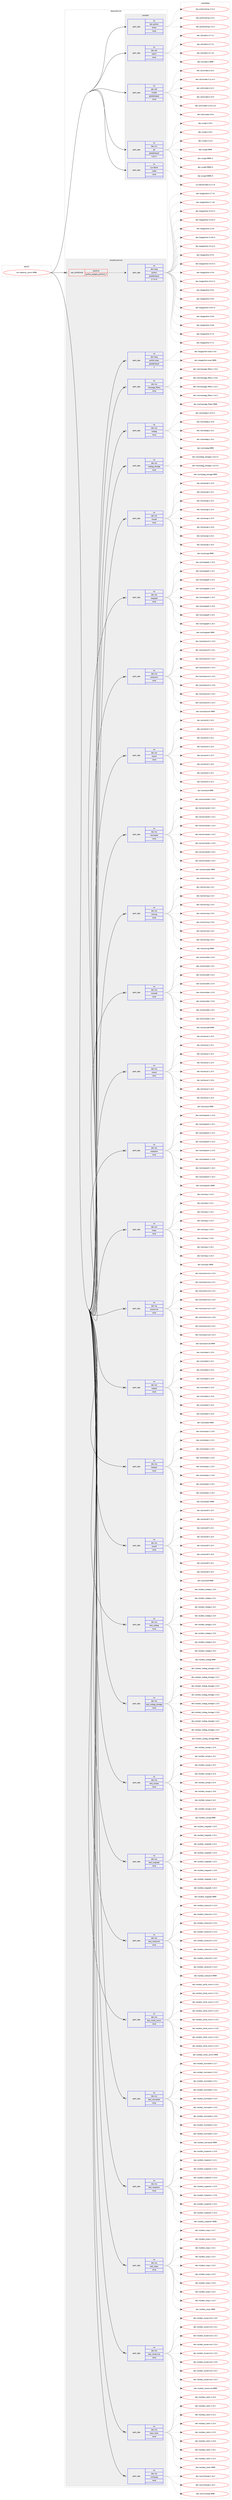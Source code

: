 digraph prolog {

# *************
# Graph options
# *************

newrank=true;
concentrate=true;
compound=true;
graph [rankdir=LR,fontname=Helvetica,fontsize=10,ranksep=1.5];#, ranksep=2.5, nodesep=0.2];
edge  [arrowhead=vee];
node  [fontname=Helvetica,fontsize=10];

# **********
# The ebuild
# **********

subgraph cluster_leftcol {
color=gray;
rank=same;
label=<<i>ebuild</i>>;
id [label="ros-meta/ros_comm-9999", color=red, width=4, href="../ros-meta/ros_comm-9999.svg"];
}

# ****************
# The dependencies
# ****************

subgraph cluster_midcol {
color=gray;
label=<<i>dependencies</i>>;
subgraph cluster_compile {
fillcolor="#eeeeee";
style=filled;
label=<<i>compile</i>>;
subgraph pack1204641 {
dependency1683974 [label=<<TABLE BORDER="0" CELLBORDER="1" CELLSPACING="0" CELLPADDING="4" WIDTH="220"><TR><TD ROWSPAN="6" CELLPADDING="30">pack_dep</TD></TR><TR><TD WIDTH="110">no</TD></TR><TR><TD>dev-python</TD></TR><TR><TD>empy</TD></TR><TR><TD>none</TD></TR><TR><TD></TD></TR></TABLE>>, shape=none, color=blue];
}
id:e -> dependency1683974:w [weight=20,style="solid",arrowhead="vee"];
subgraph pack1204642 {
dependency1683975 [label=<<TABLE BORDER="0" CELLBORDER="1" CELLSPACING="0" CELLPADDING="4" WIDTH="220"><TR><TD ROWSPAN="6" CELLPADDING="30">pack_dep</TD></TR><TR><TD WIDTH="110">no</TD></TR><TR><TD>dev-util</TD></TR><TR><TD>catkin</TD></TR><TR><TD>none</TD></TR><TR><TD></TD></TR></TABLE>>, shape=none, color=blue];
}
id:e -> dependency1683975:w [weight=20,style="solid",arrowhead="vee"];
subgraph pack1204643 {
dependency1683976 [label=<<TABLE BORDER="0" CELLBORDER="1" CELLSPACING="0" CELLPADDING="4" WIDTH="220"><TR><TD ROWSPAN="6" CELLPADDING="30">pack_dep</TD></TR><TR><TD WIDTH="110">no</TD></TR><TR><TD>dev-util</TD></TR><TR><TD>cmake</TD></TR><TR><TD>greaterequal</TD></TR><TR><TD>3.9.6</TD></TR></TABLE>>, shape=none, color=blue];
}
id:e -> dependency1683976:w [weight=20,style="solid",arrowhead="vee"];
subgraph pack1204644 {
dependency1683977 [label=<<TABLE BORDER="0" CELLBORDER="1" CELLSPACING="0" CELLPADDING="4" WIDTH="220"><TR><TD ROWSPAN="6" CELLPADDING="30">pack_dep</TD></TR><TR><TD WIDTH="110">no</TD></TR><TR><TD>dev-vcs</TD></TR><TR><TD>git</TD></TR><TR><TD>greaterequal</TD></TR><TR><TD>1.8.2.1</TD></TR></TABLE>>, shape=none, color=blue];
}
id:e -> dependency1683977:w [weight=20,style="solid",arrowhead="vee"];
subgraph pack1204645 {
dependency1683978 [label=<<TABLE BORDER="0" CELLBORDER="1" CELLSPACING="0" CELLPADDING="4" WIDTH="220"><TR><TD ROWSPAN="6" CELLPADDING="30">pack_dep</TD></TR><TR><TD WIDTH="110">no</TD></TR><TR><TD>sys-devel</TD></TR><TR><TD>make</TD></TR><TR><TD>none</TD></TR><TR><TD></TD></TR></TABLE>>, shape=none, color=blue];
}
id:e -> dependency1683978:w [weight=20,style="solid",arrowhead="vee"];
}
subgraph cluster_compileandrun {
fillcolor="#eeeeee";
style=filled;
label=<<i>compile and run</i>>;
subgraph cond451804 {
dependency1683979 [label=<<TABLE BORDER="0" CELLBORDER="1" CELLSPACING="0" CELLPADDING="4"><TR><TD ROWSPAN="3" CELLPADDING="10">use_conditional</TD></TR><TR><TD>positive</TD></TR><TR><TD>python_targets_python2_7</TD></TR></TABLE>>, shape=none, color=red];
subgraph pack1204646 {
dependency1683980 [label=<<TABLE BORDER="0" CELLBORDER="1" CELLSPACING="0" CELLPADDING="4" WIDTH="220"><TR><TD ROWSPAN="6" CELLPADDING="30">pack_dep</TD></TR><TR><TD WIDTH="110">no</TD></TR><TR><TD>dev-lang</TD></TR><TR><TD>python</TD></TR><TR><TD>greaterequal</TD></TR><TR><TD>2.7.5-r2</TD></TR></TABLE>>, shape=none, color=blue];
}
dependency1683979:e -> dependency1683980:w [weight=20,style="dashed",arrowhead="vee"];
}
id:e -> dependency1683979:w [weight=20,style="solid",arrowhead="odotvee"];
subgraph pack1204647 {
dependency1683981 [label=<<TABLE BORDER="0" CELLBORDER="1" CELLSPACING="0" CELLPADDING="4" WIDTH="220"><TR><TD ROWSPAN="6" CELLPADDING="30">pack_dep</TD></TR><TR><TD WIDTH="110">no</TD></TR><TR><TD>dev-lang</TD></TR><TR><TD>python-exec</TD></TR><TR><TD>greaterequal</TD></TR><TR><TD>2</TD></TR></TABLE>>, shape=none, color=blue];
}
id:e -> dependency1683981:w [weight=20,style="solid",arrowhead="odotvee"];
subgraph pack1204648 {
dependency1683982 [label=<<TABLE BORDER="0" CELLBORDER="1" CELLSPACING="0" CELLPADDING="4" WIDTH="220"><TR><TD ROWSPAN="6" CELLPADDING="30">pack_dep</TD></TR><TR><TD WIDTH="110">no</TD></TR><TR><TD>dev-ros</TD></TR><TR><TD>message_filters</TD></TR><TR><TD>none</TD></TR><TR><TD></TD></TR></TABLE>>, shape=none, color=blue];
}
id:e -> dependency1683982:w [weight=20,style="solid",arrowhead="odotvee"];
subgraph pack1204649 {
dependency1683983 [label=<<TABLE BORDER="0" CELLBORDER="1" CELLSPACING="0" CELLPADDING="4" WIDTH="220"><TR><TD ROWSPAN="6" CELLPADDING="30">pack_dep</TD></TR><TR><TD WIDTH="110">no</TD></TR><TR><TD>dev-ros</TD></TR><TR><TD>rosbag</TD></TR><TR><TD>none</TD></TR><TR><TD></TD></TR></TABLE>>, shape=none, color=blue];
}
id:e -> dependency1683983:w [weight=20,style="solid",arrowhead="odotvee"];
subgraph pack1204650 {
dependency1683984 [label=<<TABLE BORDER="0" CELLBORDER="1" CELLSPACING="0" CELLPADDING="4" WIDTH="220"><TR><TD ROWSPAN="6" CELLPADDING="30">pack_dep</TD></TR><TR><TD WIDTH="110">no</TD></TR><TR><TD>dev-ros</TD></TR><TR><TD>rosbag_storage</TD></TR><TR><TD>none</TD></TR><TR><TD></TD></TR></TABLE>>, shape=none, color=blue];
}
id:e -> dependency1683984:w [weight=20,style="solid",arrowhead="odotvee"];
subgraph pack1204651 {
dependency1683985 [label=<<TABLE BORDER="0" CELLBORDER="1" CELLSPACING="0" CELLPADDING="4" WIDTH="220"><TR><TD ROWSPAN="6" CELLPADDING="30">pack_dep</TD></TR><TR><TD WIDTH="110">no</TD></TR><TR><TD>dev-ros</TD></TR><TR><TD>roscpp</TD></TR><TR><TD>none</TD></TR><TR><TD></TD></TR></TABLE>>, shape=none, color=blue];
}
id:e -> dependency1683985:w [weight=20,style="solid",arrowhead="odotvee"];
subgraph pack1204652 {
dependency1683986 [label=<<TABLE BORDER="0" CELLBORDER="1" CELLSPACING="0" CELLPADDING="4" WIDTH="220"><TR><TD ROWSPAN="6" CELLPADDING="30">pack_dep</TD></TR><TR><TD WIDTH="110">no</TD></TR><TR><TD>dev-ros</TD></TR><TR><TD>rosgraph</TD></TR><TR><TD>none</TD></TR><TR><TD></TD></TR></TABLE>>, shape=none, color=blue];
}
id:e -> dependency1683986:w [weight=20,style="solid",arrowhead="odotvee"];
subgraph pack1204653 {
dependency1683987 [label=<<TABLE BORDER="0" CELLBORDER="1" CELLSPACING="0" CELLPADDING="4" WIDTH="220"><TR><TD ROWSPAN="6" CELLPADDING="30">pack_dep</TD></TR><TR><TD WIDTH="110">no</TD></TR><TR><TD>dev-ros</TD></TR><TR><TD>roslaunch</TD></TR><TR><TD>none</TD></TR><TR><TD></TD></TR></TABLE>>, shape=none, color=blue];
}
id:e -> dependency1683987:w [weight=20,style="solid",arrowhead="odotvee"];
subgraph pack1204654 {
dependency1683988 [label=<<TABLE BORDER="0" CELLBORDER="1" CELLSPACING="0" CELLPADDING="4" WIDTH="220"><TR><TD ROWSPAN="6" CELLPADDING="30">pack_dep</TD></TR><TR><TD WIDTH="110">no</TD></TR><TR><TD>dev-ros</TD></TR><TR><TD>roslz4</TD></TR><TR><TD>none</TD></TR><TR><TD></TD></TR></TABLE>>, shape=none, color=blue];
}
id:e -> dependency1683988:w [weight=20,style="solid",arrowhead="odotvee"];
subgraph pack1204655 {
dependency1683989 [label=<<TABLE BORDER="0" CELLBORDER="1" CELLSPACING="0" CELLPADDING="4" WIDTH="220"><TR><TD ROWSPAN="6" CELLPADDING="30">pack_dep</TD></TR><TR><TD WIDTH="110">no</TD></TR><TR><TD>dev-ros</TD></TR><TR><TD>rosmaster</TD></TR><TR><TD>none</TD></TR><TR><TD></TD></TR></TABLE>>, shape=none, color=blue];
}
id:e -> dependency1683989:w [weight=20,style="solid",arrowhead="odotvee"];
subgraph pack1204656 {
dependency1683990 [label=<<TABLE BORDER="0" CELLBORDER="1" CELLSPACING="0" CELLPADDING="4" WIDTH="220"><TR><TD ROWSPAN="6" CELLPADDING="30">pack_dep</TD></TR><TR><TD WIDTH="110">no</TD></TR><TR><TD>dev-ros</TD></TR><TR><TD>rosmsg</TD></TR><TR><TD>none</TD></TR><TR><TD></TD></TR></TABLE>>, shape=none, color=blue];
}
id:e -> dependency1683990:w [weight=20,style="solid",arrowhead="odotvee"];
subgraph pack1204657 {
dependency1683991 [label=<<TABLE BORDER="0" CELLBORDER="1" CELLSPACING="0" CELLPADDING="4" WIDTH="220"><TR><TD ROWSPAN="6" CELLPADDING="30">pack_dep</TD></TR><TR><TD WIDTH="110">no</TD></TR><TR><TD>dev-ros</TD></TR><TR><TD>rosnode</TD></TR><TR><TD>none</TD></TR><TR><TD></TD></TR></TABLE>>, shape=none, color=blue];
}
id:e -> dependency1683991:w [weight=20,style="solid",arrowhead="odotvee"];
subgraph pack1204658 {
dependency1683992 [label=<<TABLE BORDER="0" CELLBORDER="1" CELLSPACING="0" CELLPADDING="4" WIDTH="220"><TR><TD ROWSPAN="6" CELLPADDING="30">pack_dep</TD></TR><TR><TD WIDTH="110">no</TD></TR><TR><TD>dev-ros</TD></TR><TR><TD>rosout</TD></TR><TR><TD>none</TD></TR><TR><TD></TD></TR></TABLE>>, shape=none, color=blue];
}
id:e -> dependency1683992:w [weight=20,style="solid",arrowhead="odotvee"];
subgraph pack1204659 {
dependency1683993 [label=<<TABLE BORDER="0" CELLBORDER="1" CELLSPACING="0" CELLPADDING="4" WIDTH="220"><TR><TD ROWSPAN="6" CELLPADDING="30">pack_dep</TD></TR><TR><TD WIDTH="110">no</TD></TR><TR><TD>dev-ros</TD></TR><TR><TD>rosparam</TD></TR><TR><TD>none</TD></TR><TR><TD></TD></TR></TABLE>>, shape=none, color=blue];
}
id:e -> dependency1683993:w [weight=20,style="solid",arrowhead="odotvee"];
subgraph pack1204660 {
dependency1683994 [label=<<TABLE BORDER="0" CELLBORDER="1" CELLSPACING="0" CELLPADDING="4" WIDTH="220"><TR><TD ROWSPAN="6" CELLPADDING="30">pack_dep</TD></TR><TR><TD WIDTH="110">no</TD></TR><TR><TD>dev-ros</TD></TR><TR><TD>rospy</TD></TR><TR><TD>none</TD></TR><TR><TD></TD></TR></TABLE>>, shape=none, color=blue];
}
id:e -> dependency1683994:w [weight=20,style="solid",arrowhead="odotvee"];
subgraph pack1204661 {
dependency1683995 [label=<<TABLE BORDER="0" CELLBORDER="1" CELLSPACING="0" CELLPADDING="4" WIDTH="220"><TR><TD ROWSPAN="6" CELLPADDING="30">pack_dep</TD></TR><TR><TD WIDTH="110">no</TD></TR><TR><TD>dev-ros</TD></TR><TR><TD>rosservice</TD></TR><TR><TD>none</TD></TR><TR><TD></TD></TR></TABLE>>, shape=none, color=blue];
}
id:e -> dependency1683995:w [weight=20,style="solid",arrowhead="odotvee"];
subgraph pack1204662 {
dependency1683996 [label=<<TABLE BORDER="0" CELLBORDER="1" CELLSPACING="0" CELLPADDING="4" WIDTH="220"><TR><TD ROWSPAN="6" CELLPADDING="30">pack_dep</TD></TR><TR><TD WIDTH="110">no</TD></TR><TR><TD>dev-ros</TD></TR><TR><TD>rostest</TD></TR><TR><TD>none</TD></TR><TR><TD></TD></TR></TABLE>>, shape=none, color=blue];
}
id:e -> dependency1683996:w [weight=20,style="solid",arrowhead="odotvee"];
subgraph pack1204663 {
dependency1683997 [label=<<TABLE BORDER="0" CELLBORDER="1" CELLSPACING="0" CELLPADDING="4" WIDTH="220"><TR><TD ROWSPAN="6" CELLPADDING="30">pack_dep</TD></TR><TR><TD WIDTH="110">no</TD></TR><TR><TD>dev-ros</TD></TR><TR><TD>rostopic</TD></TR><TR><TD>none</TD></TR><TR><TD></TD></TR></TABLE>>, shape=none, color=blue];
}
id:e -> dependency1683997:w [weight=20,style="solid",arrowhead="odotvee"];
subgraph pack1204664 {
dependency1683998 [label=<<TABLE BORDER="0" CELLBORDER="1" CELLSPACING="0" CELLPADDING="4" WIDTH="220"><TR><TD ROWSPAN="6" CELLPADDING="30">pack_dep</TD></TR><TR><TD WIDTH="110">no</TD></TR><TR><TD>dev-ros</TD></TR><TR><TD>roswtf</TD></TR><TR><TD>none</TD></TR><TR><TD></TD></TR></TABLE>>, shape=none, color=blue];
}
id:e -> dependency1683998:w [weight=20,style="solid",arrowhead="odotvee"];
subgraph pack1204665 {
dependency1683999 [label=<<TABLE BORDER="0" CELLBORDER="1" CELLSPACING="0" CELLPADDING="4" WIDTH="220"><TR><TD ROWSPAN="6" CELLPADDING="30">pack_dep</TD></TR><TR><TD WIDTH="110">no</TD></TR><TR><TD>dev-ros</TD></TR><TR><TD>test_rosbag</TD></TR><TR><TD>none</TD></TR><TR><TD></TD></TR></TABLE>>, shape=none, color=blue];
}
id:e -> dependency1683999:w [weight=20,style="solid",arrowhead="odotvee"];
subgraph pack1204666 {
dependency1684000 [label=<<TABLE BORDER="0" CELLBORDER="1" CELLSPACING="0" CELLPADDING="4" WIDTH="220"><TR><TD ROWSPAN="6" CELLPADDING="30">pack_dep</TD></TR><TR><TD WIDTH="110">no</TD></TR><TR><TD>dev-ros</TD></TR><TR><TD>test_rosbag_storage</TD></TR><TR><TD>none</TD></TR><TR><TD></TD></TR></TABLE>>, shape=none, color=blue];
}
id:e -> dependency1684000:w [weight=20,style="solid",arrowhead="odotvee"];
subgraph pack1204667 {
dependency1684001 [label=<<TABLE BORDER="0" CELLBORDER="1" CELLSPACING="0" CELLPADDING="4" WIDTH="220"><TR><TD ROWSPAN="6" CELLPADDING="30">pack_dep</TD></TR><TR><TD WIDTH="110">no</TD></TR><TR><TD>dev-ros</TD></TR><TR><TD>test_roscpp</TD></TR><TR><TD>none</TD></TR><TR><TD></TD></TR></TABLE>>, shape=none, color=blue];
}
id:e -> dependency1684001:w [weight=20,style="solid",arrowhead="odotvee"];
subgraph pack1204668 {
dependency1684002 [label=<<TABLE BORDER="0" CELLBORDER="1" CELLSPACING="0" CELLPADDING="4" WIDTH="220"><TR><TD ROWSPAN="6" CELLPADDING="30">pack_dep</TD></TR><TR><TD WIDTH="110">no</TD></TR><TR><TD>dev-ros</TD></TR><TR><TD>test_rosgraph</TD></TR><TR><TD>none</TD></TR><TR><TD></TD></TR></TABLE>>, shape=none, color=blue];
}
id:e -> dependency1684002:w [weight=20,style="solid",arrowhead="odotvee"];
subgraph pack1204669 {
dependency1684003 [label=<<TABLE BORDER="0" CELLBORDER="1" CELLSPACING="0" CELLPADDING="4" WIDTH="220"><TR><TD ROWSPAN="6" CELLPADDING="30">pack_dep</TD></TR><TR><TD WIDTH="110">no</TD></TR><TR><TD>dev-ros</TD></TR><TR><TD>test_roslaunch</TD></TR><TR><TD>none</TD></TR><TR><TD></TD></TR></TABLE>>, shape=none, color=blue];
}
id:e -> dependency1684003:w [weight=20,style="solid",arrowhead="odotvee"];
subgraph pack1204670 {
dependency1684004 [label=<<TABLE BORDER="0" CELLBORDER="1" CELLSPACING="0" CELLPADDING="4" WIDTH="220"><TR><TD ROWSPAN="6" CELLPADDING="30">pack_dep</TD></TR><TR><TD WIDTH="110">no</TD></TR><TR><TD>dev-ros</TD></TR><TR><TD>test_roslib_comm</TD></TR><TR><TD>none</TD></TR><TR><TD></TD></TR></TABLE>>, shape=none, color=blue];
}
id:e -> dependency1684004:w [weight=20,style="solid",arrowhead="odotvee"];
subgraph pack1204671 {
dependency1684005 [label=<<TABLE BORDER="0" CELLBORDER="1" CELLSPACING="0" CELLPADDING="4" WIDTH="220"><TR><TD ROWSPAN="6" CELLPADDING="30">pack_dep</TD></TR><TR><TD WIDTH="110">no</TD></TR><TR><TD>dev-ros</TD></TR><TR><TD>test_rosmaster</TD></TR><TR><TD>none</TD></TR><TR><TD></TD></TR></TABLE>>, shape=none, color=blue];
}
id:e -> dependency1684005:w [weight=20,style="solid",arrowhead="odotvee"];
subgraph pack1204672 {
dependency1684006 [label=<<TABLE BORDER="0" CELLBORDER="1" CELLSPACING="0" CELLPADDING="4" WIDTH="220"><TR><TD ROWSPAN="6" CELLPADDING="30">pack_dep</TD></TR><TR><TD WIDTH="110">no</TD></TR><TR><TD>dev-ros</TD></TR><TR><TD>test_rosparam</TD></TR><TR><TD>none</TD></TR><TR><TD></TD></TR></TABLE>>, shape=none, color=blue];
}
id:e -> dependency1684006:w [weight=20,style="solid",arrowhead="odotvee"];
subgraph pack1204673 {
dependency1684007 [label=<<TABLE BORDER="0" CELLBORDER="1" CELLSPACING="0" CELLPADDING="4" WIDTH="220"><TR><TD ROWSPAN="6" CELLPADDING="30">pack_dep</TD></TR><TR><TD WIDTH="110">no</TD></TR><TR><TD>dev-ros</TD></TR><TR><TD>test_rospy</TD></TR><TR><TD>none</TD></TR><TR><TD></TD></TR></TABLE>>, shape=none, color=blue];
}
id:e -> dependency1684007:w [weight=20,style="solid",arrowhead="odotvee"];
subgraph pack1204674 {
dependency1684008 [label=<<TABLE BORDER="0" CELLBORDER="1" CELLSPACING="0" CELLPADDING="4" WIDTH="220"><TR><TD ROWSPAN="6" CELLPADDING="30">pack_dep</TD></TR><TR><TD WIDTH="110">no</TD></TR><TR><TD>dev-ros</TD></TR><TR><TD>test_rosservice</TD></TR><TR><TD>none</TD></TR><TR><TD></TD></TR></TABLE>>, shape=none, color=blue];
}
id:e -> dependency1684008:w [weight=20,style="solid",arrowhead="odotvee"];
subgraph pack1204675 {
dependency1684009 [label=<<TABLE BORDER="0" CELLBORDER="1" CELLSPACING="0" CELLPADDING="4" WIDTH="220"><TR><TD ROWSPAN="6" CELLPADDING="30">pack_dep</TD></TR><TR><TD WIDTH="110">no</TD></TR><TR><TD>dev-ros</TD></TR><TR><TD>topic_tools</TD></TR><TR><TD>none</TD></TR><TR><TD></TD></TR></TABLE>>, shape=none, color=blue];
}
id:e -> dependency1684009:w [weight=20,style="solid",arrowhead="odotvee"];
subgraph pack1204676 {
dependency1684010 [label=<<TABLE BORDER="0" CELLBORDER="1" CELLSPACING="0" CELLPADDING="4" WIDTH="220"><TR><TD ROWSPAN="6" CELLPADDING="30">pack_dep</TD></TR><TR><TD WIDTH="110">no</TD></TR><TR><TD>dev-ros</TD></TR><TR><TD>xmlrpcpp</TD></TR><TR><TD>none</TD></TR><TR><TD></TD></TR></TABLE>>, shape=none, color=blue];
}
id:e -> dependency1684010:w [weight=20,style="solid",arrowhead="odotvee"];
}
subgraph cluster_run {
fillcolor="#eeeeee";
style=filled;
label=<<i>run</i>>;
}
}

# **************
# The candidates
# **************

subgraph cluster_choices {
rank=same;
color=gray;
label=<<i>candidates</i>>;

subgraph choice1204641 {
color=black;
nodesep=1;
choice1001011184511212111610411111047101109112121455146514511449 [label="dev-python/empy-3.3-r1", color=red, width=4,href="../dev-python/empy-3.3-r1.svg"];
choice1001011184511212111610411111047101109112121455146514650 [label="dev-python/empy-3.3.2", color=red, width=4,href="../dev-python/empy-3.3.2.svg"];
choice1001011184511212111610411111047101109112121455146514651 [label="dev-python/empy-3.3.3", color=red, width=4,href="../dev-python/empy-3.3.3.svg"];
dependency1683974:e -> choice1001011184511212111610411111047101109112121455146514511449:w [style=dotted,weight="100"];
dependency1683974:e -> choice1001011184511212111610411111047101109112121455146514650:w [style=dotted,weight="100"];
dependency1683974:e -> choice1001011184511212111610411111047101109112121455146514651:w [style=dotted,weight="100"];
}
subgraph choice1204642 {
color=black;
nodesep=1;
choice1001011184511711610510847999711610710511045484655464949 [label="dev-util/catkin-0.7.11", color=red, width=4,href="../dev-util/catkin-0.7.11.svg"];
choice1001011184511711610510847999711610710511045484655464950 [label="dev-util/catkin-0.7.12", color=red, width=4,href="../dev-util/catkin-0.7.12.svg"];
choice1001011184511711610510847999711610710511045484655464952 [label="dev-util/catkin-0.7.14", color=red, width=4,href="../dev-util/catkin-0.7.14.svg"];
choice100101118451171161051084799971161071051104557575757 [label="dev-util/catkin-9999", color=red, width=4,href="../dev-util/catkin-9999.svg"];
dependency1683975:e -> choice1001011184511711610510847999711610710511045484655464949:w [style=dotted,weight="100"];
dependency1683975:e -> choice1001011184511711610510847999711610710511045484655464950:w [style=dotted,weight="100"];
dependency1683975:e -> choice1001011184511711610510847999711610710511045484655464952:w [style=dotted,weight="100"];
dependency1683975:e -> choice100101118451171161051084799971161071051104557575757:w [style=dotted,weight="100"];
}
subgraph choice1204643 {
color=black;
nodesep=1;
choice1001011184511711610510847991099710710145514649484651 [label="dev-util/cmake-3.10.3", color=red, width=4,href="../dev-util/cmake-3.10.3.svg"];
choice10010111845117116105108479910997107101455146494946524511449 [label="dev-util/cmake-3.11.4-r1", color=red, width=4,href="../dev-util/cmake-3.11.4-r1.svg"];
choice1001011184511711610510847991099710710145514649504651 [label="dev-util/cmake-3.12.3", color=red, width=4,href="../dev-util/cmake-3.12.3.svg"];
choice1001011184511711610510847991099710710145514649514652 [label="dev-util/cmake-3.13.4", color=red, width=4,href="../dev-util/cmake-3.13.4.svg"];
choice1001011184511711610510847991099710710145514649524648951149951 [label="dev-util/cmake-3.14.0_rc3", color=red, width=4,href="../dev-util/cmake-3.14.0_rc3.svg"];
choice10010111845117116105108479910997107101455146574654 [label="dev-util/cmake-3.9.6", color=red, width=4,href="../dev-util/cmake-3.9.6.svg"];
dependency1683976:e -> choice1001011184511711610510847991099710710145514649484651:w [style=dotted,weight="100"];
dependency1683976:e -> choice10010111845117116105108479910997107101455146494946524511449:w [style=dotted,weight="100"];
dependency1683976:e -> choice1001011184511711610510847991099710710145514649504651:w [style=dotted,weight="100"];
dependency1683976:e -> choice1001011184511711610510847991099710710145514649514652:w [style=dotted,weight="100"];
dependency1683976:e -> choice1001011184511711610510847991099710710145514649524648951149951:w [style=dotted,weight="100"];
dependency1683976:e -> choice10010111845117116105108479910997107101455146574654:w [style=dotted,weight="100"];
}
subgraph choice1204644 {
color=black;
nodesep=1;
choice10010111845118991154710310511645504649574650 [label="dev-vcs/git-2.19.2", color=red, width=4,href="../dev-vcs/git-2.19.2.svg"];
choice10010111845118991154710310511645504650484649 [label="dev-vcs/git-2.20.1", color=red, width=4,href="../dev-vcs/git-2.20.1.svg"];
choice10010111845118991154710310511645504650494648 [label="dev-vcs/git-2.21.0", color=red, width=4,href="../dev-vcs/git-2.21.0.svg"];
choice1001011184511899115471031051164557575757 [label="dev-vcs/git-9999", color=red, width=4,href="../dev-vcs/git-9999.svg"];
choice10010111845118991154710310511645575757574511449 [label="dev-vcs/git-9999-r1", color=red, width=4,href="../dev-vcs/git-9999-r1.svg"];
choice10010111845118991154710310511645575757574511450 [label="dev-vcs/git-9999-r2", color=red, width=4,href="../dev-vcs/git-9999-r2.svg"];
choice10010111845118991154710310511645575757574511451 [label="dev-vcs/git-9999-r3", color=red, width=4,href="../dev-vcs/git-9999-r3.svg"];
dependency1683977:e -> choice10010111845118991154710310511645504649574650:w [style=dotted,weight="100"];
dependency1683977:e -> choice10010111845118991154710310511645504650484649:w [style=dotted,weight="100"];
dependency1683977:e -> choice10010111845118991154710310511645504650494648:w [style=dotted,weight="100"];
dependency1683977:e -> choice1001011184511899115471031051164557575757:w [style=dotted,weight="100"];
dependency1683977:e -> choice10010111845118991154710310511645575757574511449:w [style=dotted,weight="100"];
dependency1683977:e -> choice10010111845118991154710310511645575757574511450:w [style=dotted,weight="100"];
dependency1683977:e -> choice10010111845118991154710310511645575757574511451:w [style=dotted,weight="100"];
}
subgraph choice1204645 {
color=black;
nodesep=1;
choice1151211154510010111810110847109971071014552465046494511452 [label="sys-devel/make-4.2.1-r4", color=red, width=4,href="../sys-devel/make-4.2.1-r4.svg"];
dependency1683978:e -> choice1151211154510010111810110847109971071014552465046494511452:w [style=dotted,weight="100"];
}
subgraph choice1204646 {
color=black;
nodesep=1;
choice10010111845108971101034711212111610411111045504655464953 [label="dev-lang/python-2.7.15", color=red, width=4,href="../dev-lang/python-2.7.15.svg"];
choice10010111845108971101034711212111610411111045504655464954 [label="dev-lang/python-2.7.16", color=red, width=4,href="../dev-lang/python-2.7.16.svg"];
choice1001011184510897110103471121211161041111104551465246534511449 [label="dev-lang/python-3.4.5-r1", color=red, width=4,href="../dev-lang/python-3.4.5-r1.svg"];
choice1001011184510897110103471121211161041111104551465246544511449 [label="dev-lang/python-3.4.6-r1", color=red, width=4,href="../dev-lang/python-3.4.6-r1.svg"];
choice100101118451089711010347112121116104111110455146524656 [label="dev-lang/python-3.4.8", color=red, width=4,href="../dev-lang/python-3.4.8.svg"];
choice1001011184510897110103471121211161041111104551465246564511449 [label="dev-lang/python-3.4.8-r1", color=red, width=4,href="../dev-lang/python-3.4.8-r1.svg"];
choice1001011184510897110103471121211161041111104551465346524511449 [label="dev-lang/python-3.5.4-r1", color=red, width=4,href="../dev-lang/python-3.5.4-r1.svg"];
choice100101118451089711010347112121116104111110455146534653 [label="dev-lang/python-3.5.5", color=red, width=4,href="../dev-lang/python-3.5.5.svg"];
choice1001011184510897110103471121211161041111104551465346534511449 [label="dev-lang/python-3.5.5-r1", color=red, width=4,href="../dev-lang/python-3.5.5-r1.svg"];
choice100101118451089711010347112121116104111110455146534654 [label="dev-lang/python-3.5.6", color=red, width=4,href="../dev-lang/python-3.5.6.svg"];
choice1001011184510897110103471121211161041111104551465446514511449 [label="dev-lang/python-3.6.3-r1", color=red, width=4,href="../dev-lang/python-3.6.3-r1.svg"];
choice100101118451089711010347112121116104111110455146544652 [label="dev-lang/python-3.6.4", color=red, width=4,href="../dev-lang/python-3.6.4.svg"];
choice100101118451089711010347112121116104111110455146544653 [label="dev-lang/python-3.6.5", color=red, width=4,href="../dev-lang/python-3.6.5.svg"];
choice1001011184510897110103471121211161041111104551465446534511449 [label="dev-lang/python-3.6.5-r1", color=red, width=4,href="../dev-lang/python-3.6.5-r1.svg"];
choice100101118451089711010347112121116104111110455146544654 [label="dev-lang/python-3.6.6", color=red, width=4,href="../dev-lang/python-3.6.6.svg"];
choice100101118451089711010347112121116104111110455146544656 [label="dev-lang/python-3.6.8", color=red, width=4,href="../dev-lang/python-3.6.8.svg"];
choice100101118451089711010347112121116104111110455146554648 [label="dev-lang/python-3.7.0", color=red, width=4,href="../dev-lang/python-3.7.0.svg"];
choice100101118451089711010347112121116104111110455146554650 [label="dev-lang/python-3.7.2", color=red, width=4,href="../dev-lang/python-3.7.2.svg"];
dependency1683980:e -> choice10010111845108971101034711212111610411111045504655464953:w [style=dotted,weight="100"];
dependency1683980:e -> choice10010111845108971101034711212111610411111045504655464954:w [style=dotted,weight="100"];
dependency1683980:e -> choice1001011184510897110103471121211161041111104551465246534511449:w [style=dotted,weight="100"];
dependency1683980:e -> choice1001011184510897110103471121211161041111104551465246544511449:w [style=dotted,weight="100"];
dependency1683980:e -> choice100101118451089711010347112121116104111110455146524656:w [style=dotted,weight="100"];
dependency1683980:e -> choice1001011184510897110103471121211161041111104551465246564511449:w [style=dotted,weight="100"];
dependency1683980:e -> choice1001011184510897110103471121211161041111104551465346524511449:w [style=dotted,weight="100"];
dependency1683980:e -> choice100101118451089711010347112121116104111110455146534653:w [style=dotted,weight="100"];
dependency1683980:e -> choice1001011184510897110103471121211161041111104551465346534511449:w [style=dotted,weight="100"];
dependency1683980:e -> choice100101118451089711010347112121116104111110455146534654:w [style=dotted,weight="100"];
dependency1683980:e -> choice1001011184510897110103471121211161041111104551465446514511449:w [style=dotted,weight="100"];
dependency1683980:e -> choice100101118451089711010347112121116104111110455146544652:w [style=dotted,weight="100"];
dependency1683980:e -> choice100101118451089711010347112121116104111110455146544653:w [style=dotted,weight="100"];
dependency1683980:e -> choice1001011184510897110103471121211161041111104551465446534511449:w [style=dotted,weight="100"];
dependency1683980:e -> choice100101118451089711010347112121116104111110455146544654:w [style=dotted,weight="100"];
dependency1683980:e -> choice100101118451089711010347112121116104111110455146544656:w [style=dotted,weight="100"];
dependency1683980:e -> choice100101118451089711010347112121116104111110455146554648:w [style=dotted,weight="100"];
dependency1683980:e -> choice100101118451089711010347112121116104111110455146554650:w [style=dotted,weight="100"];
}
subgraph choice1204647 {
color=black;
nodesep=1;
choice1001011184510897110103471121211161041111104510112010199455046524654 [label="dev-lang/python-exec-2.4.6", color=red, width=4,href="../dev-lang/python-exec-2.4.6.svg"];
choice10010111845108971101034711212111610411111045101120101994557575757 [label="dev-lang/python-exec-9999", color=red, width=4,href="../dev-lang/python-exec-9999.svg"];
dependency1683981:e -> choice1001011184510897110103471121211161041111104510112010199455046524654:w [style=dotted,weight="100"];
dependency1683981:e -> choice10010111845108971101034711212111610411111045101120101994557575757:w [style=dotted,weight="100"];
}
subgraph choice1204648 {
color=black;
nodesep=1;
choice1001011184511411111547109101115115971031019510210510811610111411545494649514653 [label="dev-ros/message_filters-1.13.5", color=red, width=4,href="../dev-ros/message_filters-1.13.5.svg"];
choice1001011184511411111547109101115115971031019510210510811610111411545494649514654 [label="dev-ros/message_filters-1.13.6", color=red, width=4,href="../dev-ros/message_filters-1.13.6.svg"];
choice1001011184511411111547109101115115971031019510210510811610111411545494649524650 [label="dev-ros/message_filters-1.14.2", color=red, width=4,href="../dev-ros/message_filters-1.14.2.svg"];
choice1001011184511411111547109101115115971031019510210510811610111411545494649524651 [label="dev-ros/message_filters-1.14.3", color=red, width=4,href="../dev-ros/message_filters-1.14.3.svg"];
choice100101118451141111154710910111511597103101951021051081161011141154557575757 [label="dev-ros/message_filters-9999", color=red, width=4,href="../dev-ros/message_filters-9999.svg"];
dependency1683982:e -> choice1001011184511411111547109101115115971031019510210510811610111411545494649514653:w [style=dotted,weight="100"];
dependency1683982:e -> choice1001011184511411111547109101115115971031019510210510811610111411545494649514654:w [style=dotted,weight="100"];
dependency1683982:e -> choice1001011184511411111547109101115115971031019510210510811610111411545494649524650:w [style=dotted,weight="100"];
dependency1683982:e -> choice1001011184511411111547109101115115971031019510210510811610111411545494649524651:w [style=dotted,weight="100"];
dependency1683982:e -> choice100101118451141111154710910111511597103101951021051081161011141154557575757:w [style=dotted,weight="100"];
}
subgraph choice1204649 {
color=black;
nodesep=1;
choice10010111845114111115471141111159897103454946495146534511449 [label="dev-ros/rosbag-1.13.5-r1", color=red, width=4,href="../dev-ros/rosbag-1.13.5-r1.svg"];
choice1001011184511411111547114111115989710345494649514654 [label="dev-ros/rosbag-1.13.6", color=red, width=4,href="../dev-ros/rosbag-1.13.6.svg"];
choice1001011184511411111547114111115989710345494649524650 [label="dev-ros/rosbag-1.14.2", color=red, width=4,href="../dev-ros/rosbag-1.14.2.svg"];
choice1001011184511411111547114111115989710345494649524651 [label="dev-ros/rosbag-1.14.3", color=red, width=4,href="../dev-ros/rosbag-1.14.3.svg"];
choice100101118451141111154711411111598971034557575757 [label="dev-ros/rosbag-9999", color=red, width=4,href="../dev-ros/rosbag-9999.svg"];
dependency1683983:e -> choice10010111845114111115471141111159897103454946495146534511449:w [style=dotted,weight="100"];
dependency1683983:e -> choice1001011184511411111547114111115989710345494649514654:w [style=dotted,weight="100"];
dependency1683983:e -> choice1001011184511411111547114111115989710345494649524650:w [style=dotted,weight="100"];
dependency1683983:e -> choice1001011184511411111547114111115989710345494649524651:w [style=dotted,weight="100"];
dependency1683983:e -> choice100101118451141111154711411111598971034557575757:w [style=dotted,weight="100"];
}
subgraph choice1204650 {
color=black;
nodesep=1;
choice100101118451141111154711411111598971039511511611111497103101454946495246504511449 [label="dev-ros/rosbag_storage-1.14.2-r1", color=red, width=4,href="../dev-ros/rosbag_storage-1.14.2-r1.svg"];
choice100101118451141111154711411111598971039511511611111497103101454946495246514511450 [label="dev-ros/rosbag_storage-1.14.3-r2", color=red, width=4,href="../dev-ros/rosbag_storage-1.14.3-r2.svg"];
choice1001011184511411111547114111115989710395115116111114971031014557575757 [label="dev-ros/rosbag_storage-9999", color=red, width=4,href="../dev-ros/rosbag_storage-9999.svg"];
dependency1683984:e -> choice100101118451141111154711411111598971039511511611111497103101454946495246504511449:w [style=dotted,weight="100"];
dependency1683984:e -> choice100101118451141111154711411111598971039511511611111497103101454946495246514511450:w [style=dotted,weight="100"];
dependency1683984:e -> choice1001011184511411111547114111115989710395115116111114971031014557575757:w [style=dotted,weight="100"];
}
subgraph choice1204651 {
color=black;
nodesep=1;
choice10010111845114111115471141111159911211245494649514648 [label="dev-ros/roscpp-1.13.0", color=red, width=4,href="../dev-ros/roscpp-1.13.0.svg"];
choice10010111845114111115471141111159911211245494649514649 [label="dev-ros/roscpp-1.13.1", color=red, width=4,href="../dev-ros/roscpp-1.13.1.svg"];
choice10010111845114111115471141111159911211245494649514650 [label="dev-ros/roscpp-1.13.2", color=red, width=4,href="../dev-ros/roscpp-1.13.2.svg"];
choice10010111845114111115471141111159911211245494649514652 [label="dev-ros/roscpp-1.13.4", color=red, width=4,href="../dev-ros/roscpp-1.13.4.svg"];
choice10010111845114111115471141111159911211245494649514653 [label="dev-ros/roscpp-1.13.5", color=red, width=4,href="../dev-ros/roscpp-1.13.5.svg"];
choice10010111845114111115471141111159911211245494649514654 [label="dev-ros/roscpp-1.13.6", color=red, width=4,href="../dev-ros/roscpp-1.13.6.svg"];
choice10010111845114111115471141111159911211245494649524650 [label="dev-ros/roscpp-1.14.2", color=red, width=4,href="../dev-ros/roscpp-1.14.2.svg"];
choice10010111845114111115471141111159911211245494649524651 [label="dev-ros/roscpp-1.14.3", color=red, width=4,href="../dev-ros/roscpp-1.14.3.svg"];
choice1001011184511411111547114111115991121124557575757 [label="dev-ros/roscpp-9999", color=red, width=4,href="../dev-ros/roscpp-9999.svg"];
dependency1683985:e -> choice10010111845114111115471141111159911211245494649514648:w [style=dotted,weight="100"];
dependency1683985:e -> choice10010111845114111115471141111159911211245494649514649:w [style=dotted,weight="100"];
dependency1683985:e -> choice10010111845114111115471141111159911211245494649514650:w [style=dotted,weight="100"];
dependency1683985:e -> choice10010111845114111115471141111159911211245494649514652:w [style=dotted,weight="100"];
dependency1683985:e -> choice10010111845114111115471141111159911211245494649514653:w [style=dotted,weight="100"];
dependency1683985:e -> choice10010111845114111115471141111159911211245494649514654:w [style=dotted,weight="100"];
dependency1683985:e -> choice10010111845114111115471141111159911211245494649524650:w [style=dotted,weight="100"];
dependency1683985:e -> choice10010111845114111115471141111159911211245494649524651:w [style=dotted,weight="100"];
dependency1683985:e -> choice1001011184511411111547114111115991121124557575757:w [style=dotted,weight="100"];
}
subgraph choice1204652 {
color=black;
nodesep=1;
choice10010111845114111115471141111151031149711210445494649514648 [label="dev-ros/rosgraph-1.13.0", color=red, width=4,href="../dev-ros/rosgraph-1.13.0.svg"];
choice10010111845114111115471141111151031149711210445494649514649 [label="dev-ros/rosgraph-1.13.1", color=red, width=4,href="../dev-ros/rosgraph-1.13.1.svg"];
choice10010111845114111115471141111151031149711210445494649514650 [label="dev-ros/rosgraph-1.13.2", color=red, width=4,href="../dev-ros/rosgraph-1.13.2.svg"];
choice10010111845114111115471141111151031149711210445494649514652 [label="dev-ros/rosgraph-1.13.4", color=red, width=4,href="../dev-ros/rosgraph-1.13.4.svg"];
choice10010111845114111115471141111151031149711210445494649514653 [label="dev-ros/rosgraph-1.13.5", color=red, width=4,href="../dev-ros/rosgraph-1.13.5.svg"];
choice10010111845114111115471141111151031149711210445494649514654 [label="dev-ros/rosgraph-1.13.6", color=red, width=4,href="../dev-ros/rosgraph-1.13.6.svg"];
choice10010111845114111115471141111151031149711210445494649524650 [label="dev-ros/rosgraph-1.14.2", color=red, width=4,href="../dev-ros/rosgraph-1.14.2.svg"];
choice10010111845114111115471141111151031149711210445494649524651 [label="dev-ros/rosgraph-1.14.3", color=red, width=4,href="../dev-ros/rosgraph-1.14.3.svg"];
choice1001011184511411111547114111115103114971121044557575757 [label="dev-ros/rosgraph-9999", color=red, width=4,href="../dev-ros/rosgraph-9999.svg"];
dependency1683986:e -> choice10010111845114111115471141111151031149711210445494649514648:w [style=dotted,weight="100"];
dependency1683986:e -> choice10010111845114111115471141111151031149711210445494649514649:w [style=dotted,weight="100"];
dependency1683986:e -> choice10010111845114111115471141111151031149711210445494649514650:w [style=dotted,weight="100"];
dependency1683986:e -> choice10010111845114111115471141111151031149711210445494649514652:w [style=dotted,weight="100"];
dependency1683986:e -> choice10010111845114111115471141111151031149711210445494649514653:w [style=dotted,weight="100"];
dependency1683986:e -> choice10010111845114111115471141111151031149711210445494649514654:w [style=dotted,weight="100"];
dependency1683986:e -> choice10010111845114111115471141111151031149711210445494649524650:w [style=dotted,weight="100"];
dependency1683986:e -> choice10010111845114111115471141111151031149711210445494649524651:w [style=dotted,weight="100"];
dependency1683986:e -> choice1001011184511411111547114111115103114971121044557575757:w [style=dotted,weight="100"];
}
subgraph choice1204653 {
color=black;
nodesep=1;
choice1001011184511411111547114111115108971171109910445494649514648 [label="dev-ros/roslaunch-1.13.0", color=red, width=4,href="../dev-ros/roslaunch-1.13.0.svg"];
choice1001011184511411111547114111115108971171109910445494649514649 [label="dev-ros/roslaunch-1.13.1", color=red, width=4,href="../dev-ros/roslaunch-1.13.1.svg"];
choice1001011184511411111547114111115108971171109910445494649514650 [label="dev-ros/roslaunch-1.13.2", color=red, width=4,href="../dev-ros/roslaunch-1.13.2.svg"];
choice1001011184511411111547114111115108971171109910445494649514652 [label="dev-ros/roslaunch-1.13.4", color=red, width=4,href="../dev-ros/roslaunch-1.13.4.svg"];
choice1001011184511411111547114111115108971171109910445494649514653 [label="dev-ros/roslaunch-1.13.5", color=red, width=4,href="../dev-ros/roslaunch-1.13.5.svg"];
choice1001011184511411111547114111115108971171109910445494649514654 [label="dev-ros/roslaunch-1.13.6", color=red, width=4,href="../dev-ros/roslaunch-1.13.6.svg"];
choice1001011184511411111547114111115108971171109910445494649524650 [label="dev-ros/roslaunch-1.14.2", color=red, width=4,href="../dev-ros/roslaunch-1.14.2.svg"];
choice1001011184511411111547114111115108971171109910445494649524651 [label="dev-ros/roslaunch-1.14.3", color=red, width=4,href="../dev-ros/roslaunch-1.14.3.svg"];
choice100101118451141111154711411111510897117110991044557575757 [label="dev-ros/roslaunch-9999", color=red, width=4,href="../dev-ros/roslaunch-9999.svg"];
dependency1683987:e -> choice1001011184511411111547114111115108971171109910445494649514648:w [style=dotted,weight="100"];
dependency1683987:e -> choice1001011184511411111547114111115108971171109910445494649514649:w [style=dotted,weight="100"];
dependency1683987:e -> choice1001011184511411111547114111115108971171109910445494649514650:w [style=dotted,weight="100"];
dependency1683987:e -> choice1001011184511411111547114111115108971171109910445494649514652:w [style=dotted,weight="100"];
dependency1683987:e -> choice1001011184511411111547114111115108971171109910445494649514653:w [style=dotted,weight="100"];
dependency1683987:e -> choice1001011184511411111547114111115108971171109910445494649514654:w [style=dotted,weight="100"];
dependency1683987:e -> choice1001011184511411111547114111115108971171109910445494649524650:w [style=dotted,weight="100"];
dependency1683987:e -> choice1001011184511411111547114111115108971171109910445494649524651:w [style=dotted,weight="100"];
dependency1683987:e -> choice100101118451141111154711411111510897117110991044557575757:w [style=dotted,weight="100"];
}
subgraph choice1204654 {
color=black;
nodesep=1;
choice10010111845114111115471141111151081225245494649514648 [label="dev-ros/roslz4-1.13.0", color=red, width=4,href="../dev-ros/roslz4-1.13.0.svg"];
choice10010111845114111115471141111151081225245494649514649 [label="dev-ros/roslz4-1.13.1", color=red, width=4,href="../dev-ros/roslz4-1.13.1.svg"];
choice10010111845114111115471141111151081225245494649514650 [label="dev-ros/roslz4-1.13.2", color=red, width=4,href="../dev-ros/roslz4-1.13.2.svg"];
choice10010111845114111115471141111151081225245494649514652 [label="dev-ros/roslz4-1.13.4", color=red, width=4,href="../dev-ros/roslz4-1.13.4.svg"];
choice10010111845114111115471141111151081225245494649514653 [label="dev-ros/roslz4-1.13.5", color=red, width=4,href="../dev-ros/roslz4-1.13.5.svg"];
choice10010111845114111115471141111151081225245494649514654 [label="dev-ros/roslz4-1.13.6", color=red, width=4,href="../dev-ros/roslz4-1.13.6.svg"];
choice10010111845114111115471141111151081225245494649524650 [label="dev-ros/roslz4-1.14.2", color=red, width=4,href="../dev-ros/roslz4-1.14.2.svg"];
choice10010111845114111115471141111151081225245494649524651 [label="dev-ros/roslz4-1.14.3", color=red, width=4,href="../dev-ros/roslz4-1.14.3.svg"];
choice1001011184511411111547114111115108122524557575757 [label="dev-ros/roslz4-9999", color=red, width=4,href="../dev-ros/roslz4-9999.svg"];
dependency1683988:e -> choice10010111845114111115471141111151081225245494649514648:w [style=dotted,weight="100"];
dependency1683988:e -> choice10010111845114111115471141111151081225245494649514649:w [style=dotted,weight="100"];
dependency1683988:e -> choice10010111845114111115471141111151081225245494649514650:w [style=dotted,weight="100"];
dependency1683988:e -> choice10010111845114111115471141111151081225245494649514652:w [style=dotted,weight="100"];
dependency1683988:e -> choice10010111845114111115471141111151081225245494649514653:w [style=dotted,weight="100"];
dependency1683988:e -> choice10010111845114111115471141111151081225245494649514654:w [style=dotted,weight="100"];
dependency1683988:e -> choice10010111845114111115471141111151081225245494649524650:w [style=dotted,weight="100"];
dependency1683988:e -> choice10010111845114111115471141111151081225245494649524651:w [style=dotted,weight="100"];
dependency1683988:e -> choice1001011184511411111547114111115108122524557575757:w [style=dotted,weight="100"];
}
subgraph choice1204655 {
color=black;
nodesep=1;
choice10010111845114111115471141111151099711511610111445494649514648 [label="dev-ros/rosmaster-1.13.0", color=red, width=4,href="../dev-ros/rosmaster-1.13.0.svg"];
choice10010111845114111115471141111151099711511610111445494649514649 [label="dev-ros/rosmaster-1.13.1", color=red, width=4,href="../dev-ros/rosmaster-1.13.1.svg"];
choice10010111845114111115471141111151099711511610111445494649514650 [label="dev-ros/rosmaster-1.13.2", color=red, width=4,href="../dev-ros/rosmaster-1.13.2.svg"];
choice10010111845114111115471141111151099711511610111445494649514652 [label="dev-ros/rosmaster-1.13.4", color=red, width=4,href="../dev-ros/rosmaster-1.13.4.svg"];
choice10010111845114111115471141111151099711511610111445494649514653 [label="dev-ros/rosmaster-1.13.5", color=red, width=4,href="../dev-ros/rosmaster-1.13.5.svg"];
choice10010111845114111115471141111151099711511610111445494649514654 [label="dev-ros/rosmaster-1.13.6", color=red, width=4,href="../dev-ros/rosmaster-1.13.6.svg"];
choice10010111845114111115471141111151099711511610111445494649524650 [label="dev-ros/rosmaster-1.14.2", color=red, width=4,href="../dev-ros/rosmaster-1.14.2.svg"];
choice10010111845114111115471141111151099711511610111445494649524651 [label="dev-ros/rosmaster-1.14.3", color=red, width=4,href="../dev-ros/rosmaster-1.14.3.svg"];
choice1001011184511411111547114111115109971151161011144557575757 [label="dev-ros/rosmaster-9999", color=red, width=4,href="../dev-ros/rosmaster-9999.svg"];
dependency1683989:e -> choice10010111845114111115471141111151099711511610111445494649514648:w [style=dotted,weight="100"];
dependency1683989:e -> choice10010111845114111115471141111151099711511610111445494649514649:w [style=dotted,weight="100"];
dependency1683989:e -> choice10010111845114111115471141111151099711511610111445494649514650:w [style=dotted,weight="100"];
dependency1683989:e -> choice10010111845114111115471141111151099711511610111445494649514652:w [style=dotted,weight="100"];
dependency1683989:e -> choice10010111845114111115471141111151099711511610111445494649514653:w [style=dotted,weight="100"];
dependency1683989:e -> choice10010111845114111115471141111151099711511610111445494649514654:w [style=dotted,weight="100"];
dependency1683989:e -> choice10010111845114111115471141111151099711511610111445494649524650:w [style=dotted,weight="100"];
dependency1683989:e -> choice10010111845114111115471141111151099711511610111445494649524651:w [style=dotted,weight="100"];
dependency1683989:e -> choice1001011184511411111547114111115109971151161011144557575757:w [style=dotted,weight="100"];
}
subgraph choice1204656 {
color=black;
nodesep=1;
choice100101118451141111154711411111510911510345494649514648 [label="dev-ros/rosmsg-1.13.0", color=red, width=4,href="../dev-ros/rosmsg-1.13.0.svg"];
choice100101118451141111154711411111510911510345494649514649 [label="dev-ros/rosmsg-1.13.1", color=red, width=4,href="../dev-ros/rosmsg-1.13.1.svg"];
choice100101118451141111154711411111510911510345494649514650 [label="dev-ros/rosmsg-1.13.2", color=red, width=4,href="../dev-ros/rosmsg-1.13.2.svg"];
choice100101118451141111154711411111510911510345494649514652 [label="dev-ros/rosmsg-1.13.4", color=red, width=4,href="../dev-ros/rosmsg-1.13.4.svg"];
choice100101118451141111154711411111510911510345494649514653 [label="dev-ros/rosmsg-1.13.5", color=red, width=4,href="../dev-ros/rosmsg-1.13.5.svg"];
choice100101118451141111154711411111510911510345494649514654 [label="dev-ros/rosmsg-1.13.6", color=red, width=4,href="../dev-ros/rosmsg-1.13.6.svg"];
choice100101118451141111154711411111510911510345494649524650 [label="dev-ros/rosmsg-1.14.2", color=red, width=4,href="../dev-ros/rosmsg-1.14.2.svg"];
choice100101118451141111154711411111510911510345494649524651 [label="dev-ros/rosmsg-1.14.3", color=red, width=4,href="../dev-ros/rosmsg-1.14.3.svg"];
choice10010111845114111115471141111151091151034557575757 [label="dev-ros/rosmsg-9999", color=red, width=4,href="../dev-ros/rosmsg-9999.svg"];
dependency1683990:e -> choice100101118451141111154711411111510911510345494649514648:w [style=dotted,weight="100"];
dependency1683990:e -> choice100101118451141111154711411111510911510345494649514649:w [style=dotted,weight="100"];
dependency1683990:e -> choice100101118451141111154711411111510911510345494649514650:w [style=dotted,weight="100"];
dependency1683990:e -> choice100101118451141111154711411111510911510345494649514652:w [style=dotted,weight="100"];
dependency1683990:e -> choice100101118451141111154711411111510911510345494649514653:w [style=dotted,weight="100"];
dependency1683990:e -> choice100101118451141111154711411111510911510345494649514654:w [style=dotted,weight="100"];
dependency1683990:e -> choice100101118451141111154711411111510911510345494649524650:w [style=dotted,weight="100"];
dependency1683990:e -> choice100101118451141111154711411111510911510345494649524651:w [style=dotted,weight="100"];
dependency1683990:e -> choice10010111845114111115471141111151091151034557575757:w [style=dotted,weight="100"];
}
subgraph choice1204657 {
color=black;
nodesep=1;
choice100101118451141111154711411111511011110010145494649514648 [label="dev-ros/rosnode-1.13.0", color=red, width=4,href="../dev-ros/rosnode-1.13.0.svg"];
choice100101118451141111154711411111511011110010145494649514649 [label="dev-ros/rosnode-1.13.1", color=red, width=4,href="../dev-ros/rosnode-1.13.1.svg"];
choice100101118451141111154711411111511011110010145494649514650 [label="dev-ros/rosnode-1.13.2", color=red, width=4,href="../dev-ros/rosnode-1.13.2.svg"];
choice100101118451141111154711411111511011110010145494649514652 [label="dev-ros/rosnode-1.13.4", color=red, width=4,href="../dev-ros/rosnode-1.13.4.svg"];
choice100101118451141111154711411111511011110010145494649514653 [label="dev-ros/rosnode-1.13.5", color=red, width=4,href="../dev-ros/rosnode-1.13.5.svg"];
choice100101118451141111154711411111511011110010145494649514654 [label="dev-ros/rosnode-1.13.6", color=red, width=4,href="../dev-ros/rosnode-1.13.6.svg"];
choice100101118451141111154711411111511011110010145494649524650 [label="dev-ros/rosnode-1.14.2", color=red, width=4,href="../dev-ros/rosnode-1.14.2.svg"];
choice100101118451141111154711411111511011110010145494649524651 [label="dev-ros/rosnode-1.14.3", color=red, width=4,href="../dev-ros/rosnode-1.14.3.svg"];
choice10010111845114111115471141111151101111001014557575757 [label="dev-ros/rosnode-9999", color=red, width=4,href="../dev-ros/rosnode-9999.svg"];
dependency1683991:e -> choice100101118451141111154711411111511011110010145494649514648:w [style=dotted,weight="100"];
dependency1683991:e -> choice100101118451141111154711411111511011110010145494649514649:w [style=dotted,weight="100"];
dependency1683991:e -> choice100101118451141111154711411111511011110010145494649514650:w [style=dotted,weight="100"];
dependency1683991:e -> choice100101118451141111154711411111511011110010145494649514652:w [style=dotted,weight="100"];
dependency1683991:e -> choice100101118451141111154711411111511011110010145494649514653:w [style=dotted,weight="100"];
dependency1683991:e -> choice100101118451141111154711411111511011110010145494649514654:w [style=dotted,weight="100"];
dependency1683991:e -> choice100101118451141111154711411111511011110010145494649524650:w [style=dotted,weight="100"];
dependency1683991:e -> choice100101118451141111154711411111511011110010145494649524651:w [style=dotted,weight="100"];
dependency1683991:e -> choice10010111845114111115471141111151101111001014557575757:w [style=dotted,weight="100"];
}
subgraph choice1204658 {
color=black;
nodesep=1;
choice100101118451141111154711411111511111711645494649514648 [label="dev-ros/rosout-1.13.0", color=red, width=4,href="../dev-ros/rosout-1.13.0.svg"];
choice100101118451141111154711411111511111711645494649514649 [label="dev-ros/rosout-1.13.1", color=red, width=4,href="../dev-ros/rosout-1.13.1.svg"];
choice100101118451141111154711411111511111711645494649514650 [label="dev-ros/rosout-1.13.2", color=red, width=4,href="../dev-ros/rosout-1.13.2.svg"];
choice100101118451141111154711411111511111711645494649514652 [label="dev-ros/rosout-1.13.4", color=red, width=4,href="../dev-ros/rosout-1.13.4.svg"];
choice100101118451141111154711411111511111711645494649514653 [label="dev-ros/rosout-1.13.5", color=red, width=4,href="../dev-ros/rosout-1.13.5.svg"];
choice100101118451141111154711411111511111711645494649514654 [label="dev-ros/rosout-1.13.6", color=red, width=4,href="../dev-ros/rosout-1.13.6.svg"];
choice100101118451141111154711411111511111711645494649524650 [label="dev-ros/rosout-1.14.2", color=red, width=4,href="../dev-ros/rosout-1.14.2.svg"];
choice100101118451141111154711411111511111711645494649524651 [label="dev-ros/rosout-1.14.3", color=red, width=4,href="../dev-ros/rosout-1.14.3.svg"];
choice10010111845114111115471141111151111171164557575757 [label="dev-ros/rosout-9999", color=red, width=4,href="../dev-ros/rosout-9999.svg"];
dependency1683992:e -> choice100101118451141111154711411111511111711645494649514648:w [style=dotted,weight="100"];
dependency1683992:e -> choice100101118451141111154711411111511111711645494649514649:w [style=dotted,weight="100"];
dependency1683992:e -> choice100101118451141111154711411111511111711645494649514650:w [style=dotted,weight="100"];
dependency1683992:e -> choice100101118451141111154711411111511111711645494649514652:w [style=dotted,weight="100"];
dependency1683992:e -> choice100101118451141111154711411111511111711645494649514653:w [style=dotted,weight="100"];
dependency1683992:e -> choice100101118451141111154711411111511111711645494649514654:w [style=dotted,weight="100"];
dependency1683992:e -> choice100101118451141111154711411111511111711645494649524650:w [style=dotted,weight="100"];
dependency1683992:e -> choice100101118451141111154711411111511111711645494649524651:w [style=dotted,weight="100"];
dependency1683992:e -> choice10010111845114111115471141111151111171164557575757:w [style=dotted,weight="100"];
}
subgraph choice1204659 {
color=black;
nodesep=1;
choice1001011184511411111547114111115112971149710945494649514648 [label="dev-ros/rosparam-1.13.0", color=red, width=4,href="../dev-ros/rosparam-1.13.0.svg"];
choice1001011184511411111547114111115112971149710945494649514649 [label="dev-ros/rosparam-1.13.1", color=red, width=4,href="../dev-ros/rosparam-1.13.1.svg"];
choice1001011184511411111547114111115112971149710945494649514650 [label="dev-ros/rosparam-1.13.2", color=red, width=4,href="../dev-ros/rosparam-1.13.2.svg"];
choice1001011184511411111547114111115112971149710945494649514652 [label="dev-ros/rosparam-1.13.4", color=red, width=4,href="../dev-ros/rosparam-1.13.4.svg"];
choice1001011184511411111547114111115112971149710945494649514653 [label="dev-ros/rosparam-1.13.5", color=red, width=4,href="../dev-ros/rosparam-1.13.5.svg"];
choice1001011184511411111547114111115112971149710945494649514654 [label="dev-ros/rosparam-1.13.6", color=red, width=4,href="../dev-ros/rosparam-1.13.6.svg"];
choice1001011184511411111547114111115112971149710945494649524650 [label="dev-ros/rosparam-1.14.2", color=red, width=4,href="../dev-ros/rosparam-1.14.2.svg"];
choice1001011184511411111547114111115112971149710945494649524651 [label="dev-ros/rosparam-1.14.3", color=red, width=4,href="../dev-ros/rosparam-1.14.3.svg"];
choice100101118451141111154711411111511297114971094557575757 [label="dev-ros/rosparam-9999", color=red, width=4,href="../dev-ros/rosparam-9999.svg"];
dependency1683993:e -> choice1001011184511411111547114111115112971149710945494649514648:w [style=dotted,weight="100"];
dependency1683993:e -> choice1001011184511411111547114111115112971149710945494649514649:w [style=dotted,weight="100"];
dependency1683993:e -> choice1001011184511411111547114111115112971149710945494649514650:w [style=dotted,weight="100"];
dependency1683993:e -> choice1001011184511411111547114111115112971149710945494649514652:w [style=dotted,weight="100"];
dependency1683993:e -> choice1001011184511411111547114111115112971149710945494649514653:w [style=dotted,weight="100"];
dependency1683993:e -> choice1001011184511411111547114111115112971149710945494649514654:w [style=dotted,weight="100"];
dependency1683993:e -> choice1001011184511411111547114111115112971149710945494649524650:w [style=dotted,weight="100"];
dependency1683993:e -> choice1001011184511411111547114111115112971149710945494649524651:w [style=dotted,weight="100"];
dependency1683993:e -> choice100101118451141111154711411111511297114971094557575757:w [style=dotted,weight="100"];
}
subgraph choice1204660 {
color=black;
nodesep=1;
choice100101118451141111154711411111511212145494649514648 [label="dev-ros/rospy-1.13.0", color=red, width=4,href="../dev-ros/rospy-1.13.0.svg"];
choice100101118451141111154711411111511212145494649514649 [label="dev-ros/rospy-1.13.1", color=red, width=4,href="../dev-ros/rospy-1.13.1.svg"];
choice100101118451141111154711411111511212145494649514650 [label="dev-ros/rospy-1.13.2", color=red, width=4,href="../dev-ros/rospy-1.13.2.svg"];
choice100101118451141111154711411111511212145494649514652 [label="dev-ros/rospy-1.13.4", color=red, width=4,href="../dev-ros/rospy-1.13.4.svg"];
choice100101118451141111154711411111511212145494649514653 [label="dev-ros/rospy-1.13.5", color=red, width=4,href="../dev-ros/rospy-1.13.5.svg"];
choice100101118451141111154711411111511212145494649514654 [label="dev-ros/rospy-1.13.6", color=red, width=4,href="../dev-ros/rospy-1.13.6.svg"];
choice100101118451141111154711411111511212145494649524650 [label="dev-ros/rospy-1.14.2", color=red, width=4,href="../dev-ros/rospy-1.14.2.svg"];
choice100101118451141111154711411111511212145494649524651 [label="dev-ros/rospy-1.14.3", color=red, width=4,href="../dev-ros/rospy-1.14.3.svg"];
choice10010111845114111115471141111151121214557575757 [label="dev-ros/rospy-9999", color=red, width=4,href="../dev-ros/rospy-9999.svg"];
dependency1683994:e -> choice100101118451141111154711411111511212145494649514648:w [style=dotted,weight="100"];
dependency1683994:e -> choice100101118451141111154711411111511212145494649514649:w [style=dotted,weight="100"];
dependency1683994:e -> choice100101118451141111154711411111511212145494649514650:w [style=dotted,weight="100"];
dependency1683994:e -> choice100101118451141111154711411111511212145494649514652:w [style=dotted,weight="100"];
dependency1683994:e -> choice100101118451141111154711411111511212145494649514653:w [style=dotted,weight="100"];
dependency1683994:e -> choice100101118451141111154711411111511212145494649514654:w [style=dotted,weight="100"];
dependency1683994:e -> choice100101118451141111154711411111511212145494649524650:w [style=dotted,weight="100"];
dependency1683994:e -> choice100101118451141111154711411111511212145494649524651:w [style=dotted,weight="100"];
dependency1683994:e -> choice10010111845114111115471141111151121214557575757:w [style=dotted,weight="100"];
}
subgraph choice1204661 {
color=black;
nodesep=1;
choice10010111845114111115471141111151151011141181059910145494649514648 [label="dev-ros/rosservice-1.13.0", color=red, width=4,href="../dev-ros/rosservice-1.13.0.svg"];
choice10010111845114111115471141111151151011141181059910145494649514649 [label="dev-ros/rosservice-1.13.1", color=red, width=4,href="../dev-ros/rosservice-1.13.1.svg"];
choice10010111845114111115471141111151151011141181059910145494649514650 [label="dev-ros/rosservice-1.13.2", color=red, width=4,href="../dev-ros/rosservice-1.13.2.svg"];
choice10010111845114111115471141111151151011141181059910145494649514652 [label="dev-ros/rosservice-1.13.4", color=red, width=4,href="../dev-ros/rosservice-1.13.4.svg"];
choice10010111845114111115471141111151151011141181059910145494649514653 [label="dev-ros/rosservice-1.13.5", color=red, width=4,href="../dev-ros/rosservice-1.13.5.svg"];
choice10010111845114111115471141111151151011141181059910145494649514654 [label="dev-ros/rosservice-1.13.6", color=red, width=4,href="../dev-ros/rosservice-1.13.6.svg"];
choice10010111845114111115471141111151151011141181059910145494649524650 [label="dev-ros/rosservice-1.14.2", color=red, width=4,href="../dev-ros/rosservice-1.14.2.svg"];
choice10010111845114111115471141111151151011141181059910145494649524651 [label="dev-ros/rosservice-1.14.3", color=red, width=4,href="../dev-ros/rosservice-1.14.3.svg"];
choice1001011184511411111547114111115115101114118105991014557575757 [label="dev-ros/rosservice-9999", color=red, width=4,href="../dev-ros/rosservice-9999.svg"];
dependency1683995:e -> choice10010111845114111115471141111151151011141181059910145494649514648:w [style=dotted,weight="100"];
dependency1683995:e -> choice10010111845114111115471141111151151011141181059910145494649514649:w [style=dotted,weight="100"];
dependency1683995:e -> choice10010111845114111115471141111151151011141181059910145494649514650:w [style=dotted,weight="100"];
dependency1683995:e -> choice10010111845114111115471141111151151011141181059910145494649514652:w [style=dotted,weight="100"];
dependency1683995:e -> choice10010111845114111115471141111151151011141181059910145494649514653:w [style=dotted,weight="100"];
dependency1683995:e -> choice10010111845114111115471141111151151011141181059910145494649514654:w [style=dotted,weight="100"];
dependency1683995:e -> choice10010111845114111115471141111151151011141181059910145494649524650:w [style=dotted,weight="100"];
dependency1683995:e -> choice10010111845114111115471141111151151011141181059910145494649524651:w [style=dotted,weight="100"];
dependency1683995:e -> choice1001011184511411111547114111115115101114118105991014557575757:w [style=dotted,weight="100"];
}
subgraph choice1204662 {
color=black;
nodesep=1;
choice100101118451141111154711411111511610111511645494649514648 [label="dev-ros/rostest-1.13.0", color=red, width=4,href="../dev-ros/rostest-1.13.0.svg"];
choice100101118451141111154711411111511610111511645494649514649 [label="dev-ros/rostest-1.13.1", color=red, width=4,href="../dev-ros/rostest-1.13.1.svg"];
choice100101118451141111154711411111511610111511645494649514650 [label="dev-ros/rostest-1.13.2", color=red, width=4,href="../dev-ros/rostest-1.13.2.svg"];
choice100101118451141111154711411111511610111511645494649514652 [label="dev-ros/rostest-1.13.4", color=red, width=4,href="../dev-ros/rostest-1.13.4.svg"];
choice100101118451141111154711411111511610111511645494649514653 [label="dev-ros/rostest-1.13.5", color=red, width=4,href="../dev-ros/rostest-1.13.5.svg"];
choice100101118451141111154711411111511610111511645494649514654 [label="dev-ros/rostest-1.13.6", color=red, width=4,href="../dev-ros/rostest-1.13.6.svg"];
choice100101118451141111154711411111511610111511645494649524650 [label="dev-ros/rostest-1.14.2", color=red, width=4,href="../dev-ros/rostest-1.14.2.svg"];
choice100101118451141111154711411111511610111511645494649524651 [label="dev-ros/rostest-1.14.3", color=red, width=4,href="../dev-ros/rostest-1.14.3.svg"];
choice10010111845114111115471141111151161011151164557575757 [label="dev-ros/rostest-9999", color=red, width=4,href="../dev-ros/rostest-9999.svg"];
dependency1683996:e -> choice100101118451141111154711411111511610111511645494649514648:w [style=dotted,weight="100"];
dependency1683996:e -> choice100101118451141111154711411111511610111511645494649514649:w [style=dotted,weight="100"];
dependency1683996:e -> choice100101118451141111154711411111511610111511645494649514650:w [style=dotted,weight="100"];
dependency1683996:e -> choice100101118451141111154711411111511610111511645494649514652:w [style=dotted,weight="100"];
dependency1683996:e -> choice100101118451141111154711411111511610111511645494649514653:w [style=dotted,weight="100"];
dependency1683996:e -> choice100101118451141111154711411111511610111511645494649514654:w [style=dotted,weight="100"];
dependency1683996:e -> choice100101118451141111154711411111511610111511645494649524650:w [style=dotted,weight="100"];
dependency1683996:e -> choice100101118451141111154711411111511610111511645494649524651:w [style=dotted,weight="100"];
dependency1683996:e -> choice10010111845114111115471141111151161011151164557575757:w [style=dotted,weight="100"];
}
subgraph choice1204663 {
color=black;
nodesep=1;
choice10010111845114111115471141111151161111121059945494649514648 [label="dev-ros/rostopic-1.13.0", color=red, width=4,href="../dev-ros/rostopic-1.13.0.svg"];
choice10010111845114111115471141111151161111121059945494649514649 [label="dev-ros/rostopic-1.13.1", color=red, width=4,href="../dev-ros/rostopic-1.13.1.svg"];
choice10010111845114111115471141111151161111121059945494649514650 [label="dev-ros/rostopic-1.13.2", color=red, width=4,href="../dev-ros/rostopic-1.13.2.svg"];
choice10010111845114111115471141111151161111121059945494649514652 [label="dev-ros/rostopic-1.13.4", color=red, width=4,href="../dev-ros/rostopic-1.13.4.svg"];
choice10010111845114111115471141111151161111121059945494649514653 [label="dev-ros/rostopic-1.13.5", color=red, width=4,href="../dev-ros/rostopic-1.13.5.svg"];
choice10010111845114111115471141111151161111121059945494649514654 [label="dev-ros/rostopic-1.13.6", color=red, width=4,href="../dev-ros/rostopic-1.13.6.svg"];
choice10010111845114111115471141111151161111121059945494649524650 [label="dev-ros/rostopic-1.14.2", color=red, width=4,href="../dev-ros/rostopic-1.14.2.svg"];
choice10010111845114111115471141111151161111121059945494649524651 [label="dev-ros/rostopic-1.14.3", color=red, width=4,href="../dev-ros/rostopic-1.14.3.svg"];
choice1001011184511411111547114111115116111112105994557575757 [label="dev-ros/rostopic-9999", color=red, width=4,href="../dev-ros/rostopic-9999.svg"];
dependency1683997:e -> choice10010111845114111115471141111151161111121059945494649514648:w [style=dotted,weight="100"];
dependency1683997:e -> choice10010111845114111115471141111151161111121059945494649514649:w [style=dotted,weight="100"];
dependency1683997:e -> choice10010111845114111115471141111151161111121059945494649514650:w [style=dotted,weight="100"];
dependency1683997:e -> choice10010111845114111115471141111151161111121059945494649514652:w [style=dotted,weight="100"];
dependency1683997:e -> choice10010111845114111115471141111151161111121059945494649514653:w [style=dotted,weight="100"];
dependency1683997:e -> choice10010111845114111115471141111151161111121059945494649514654:w [style=dotted,weight="100"];
dependency1683997:e -> choice10010111845114111115471141111151161111121059945494649524650:w [style=dotted,weight="100"];
dependency1683997:e -> choice10010111845114111115471141111151161111121059945494649524651:w [style=dotted,weight="100"];
dependency1683997:e -> choice1001011184511411111547114111115116111112105994557575757:w [style=dotted,weight="100"];
}
subgraph choice1204664 {
color=black;
nodesep=1;
choice100101118451141111154711411111511911610245494649514648 [label="dev-ros/roswtf-1.13.0", color=red, width=4,href="../dev-ros/roswtf-1.13.0.svg"];
choice100101118451141111154711411111511911610245494649514649 [label="dev-ros/roswtf-1.13.1", color=red, width=4,href="../dev-ros/roswtf-1.13.1.svg"];
choice100101118451141111154711411111511911610245494649514650 [label="dev-ros/roswtf-1.13.2", color=red, width=4,href="../dev-ros/roswtf-1.13.2.svg"];
choice100101118451141111154711411111511911610245494649514652 [label="dev-ros/roswtf-1.13.4", color=red, width=4,href="../dev-ros/roswtf-1.13.4.svg"];
choice100101118451141111154711411111511911610245494649514653 [label="dev-ros/roswtf-1.13.5", color=red, width=4,href="../dev-ros/roswtf-1.13.5.svg"];
choice100101118451141111154711411111511911610245494649514654 [label="dev-ros/roswtf-1.13.6", color=red, width=4,href="../dev-ros/roswtf-1.13.6.svg"];
choice100101118451141111154711411111511911610245494649524650 [label="dev-ros/roswtf-1.14.2", color=red, width=4,href="../dev-ros/roswtf-1.14.2.svg"];
choice100101118451141111154711411111511911610245494649524651 [label="dev-ros/roswtf-1.14.3", color=red, width=4,href="../dev-ros/roswtf-1.14.3.svg"];
choice10010111845114111115471141111151191161024557575757 [label="dev-ros/roswtf-9999", color=red, width=4,href="../dev-ros/roswtf-9999.svg"];
dependency1683998:e -> choice100101118451141111154711411111511911610245494649514648:w [style=dotted,weight="100"];
dependency1683998:e -> choice100101118451141111154711411111511911610245494649514649:w [style=dotted,weight="100"];
dependency1683998:e -> choice100101118451141111154711411111511911610245494649514650:w [style=dotted,weight="100"];
dependency1683998:e -> choice100101118451141111154711411111511911610245494649514652:w [style=dotted,weight="100"];
dependency1683998:e -> choice100101118451141111154711411111511911610245494649514653:w [style=dotted,weight="100"];
dependency1683998:e -> choice100101118451141111154711411111511911610245494649514654:w [style=dotted,weight="100"];
dependency1683998:e -> choice100101118451141111154711411111511911610245494649524650:w [style=dotted,weight="100"];
dependency1683998:e -> choice100101118451141111154711411111511911610245494649524651:w [style=dotted,weight="100"];
dependency1683998:e -> choice10010111845114111115471141111151191161024557575757:w [style=dotted,weight="100"];
}
subgraph choice1204665 {
color=black;
nodesep=1;
choice100101118451141111154711610111511695114111115989710345494649514648 [label="dev-ros/test_rosbag-1.13.0", color=red, width=4,href="../dev-ros/test_rosbag-1.13.0.svg"];
choice100101118451141111154711610111511695114111115989710345494649514649 [label="dev-ros/test_rosbag-1.13.1", color=red, width=4,href="../dev-ros/test_rosbag-1.13.1.svg"];
choice100101118451141111154711610111511695114111115989710345494649514650 [label="dev-ros/test_rosbag-1.13.2", color=red, width=4,href="../dev-ros/test_rosbag-1.13.2.svg"];
choice100101118451141111154711610111511695114111115989710345494649514652 [label="dev-ros/test_rosbag-1.13.4", color=red, width=4,href="../dev-ros/test_rosbag-1.13.4.svg"];
choice100101118451141111154711610111511695114111115989710345494649514653 [label="dev-ros/test_rosbag-1.13.5", color=red, width=4,href="../dev-ros/test_rosbag-1.13.5.svg"];
choice100101118451141111154711610111511695114111115989710345494649514654 [label="dev-ros/test_rosbag-1.13.6", color=red, width=4,href="../dev-ros/test_rosbag-1.13.6.svg"];
choice100101118451141111154711610111511695114111115989710345494649524650 [label="dev-ros/test_rosbag-1.14.2", color=red, width=4,href="../dev-ros/test_rosbag-1.14.2.svg"];
choice100101118451141111154711610111511695114111115989710345494649524651 [label="dev-ros/test_rosbag-1.14.3", color=red, width=4,href="../dev-ros/test_rosbag-1.14.3.svg"];
choice10010111845114111115471161011151169511411111598971034557575757 [label="dev-ros/test_rosbag-9999", color=red, width=4,href="../dev-ros/test_rosbag-9999.svg"];
dependency1683999:e -> choice100101118451141111154711610111511695114111115989710345494649514648:w [style=dotted,weight="100"];
dependency1683999:e -> choice100101118451141111154711610111511695114111115989710345494649514649:w [style=dotted,weight="100"];
dependency1683999:e -> choice100101118451141111154711610111511695114111115989710345494649514650:w [style=dotted,weight="100"];
dependency1683999:e -> choice100101118451141111154711610111511695114111115989710345494649514652:w [style=dotted,weight="100"];
dependency1683999:e -> choice100101118451141111154711610111511695114111115989710345494649514653:w [style=dotted,weight="100"];
dependency1683999:e -> choice100101118451141111154711610111511695114111115989710345494649514654:w [style=dotted,weight="100"];
dependency1683999:e -> choice100101118451141111154711610111511695114111115989710345494649524650:w [style=dotted,weight="100"];
dependency1683999:e -> choice100101118451141111154711610111511695114111115989710345494649524651:w [style=dotted,weight="100"];
dependency1683999:e -> choice10010111845114111115471161011151169511411111598971034557575757:w [style=dotted,weight="100"];
}
subgraph choice1204666 {
color=black;
nodesep=1;
choice1001011184511411111547116101115116951141111159897103951151161111149710310145494649514648 [label="dev-ros/test_rosbag_storage-1.13.0", color=red, width=4,href="../dev-ros/test_rosbag_storage-1.13.0.svg"];
choice1001011184511411111547116101115116951141111159897103951151161111149710310145494649514649 [label="dev-ros/test_rosbag_storage-1.13.1", color=red, width=4,href="../dev-ros/test_rosbag_storage-1.13.1.svg"];
choice1001011184511411111547116101115116951141111159897103951151161111149710310145494649514650 [label="dev-ros/test_rosbag_storage-1.13.2", color=red, width=4,href="../dev-ros/test_rosbag_storage-1.13.2.svg"];
choice1001011184511411111547116101115116951141111159897103951151161111149710310145494649514652 [label="dev-ros/test_rosbag_storage-1.13.4", color=red, width=4,href="../dev-ros/test_rosbag_storage-1.13.4.svg"];
choice1001011184511411111547116101115116951141111159897103951151161111149710310145494649514653 [label="dev-ros/test_rosbag_storage-1.13.5", color=red, width=4,href="../dev-ros/test_rosbag_storage-1.13.5.svg"];
choice1001011184511411111547116101115116951141111159897103951151161111149710310145494649514654 [label="dev-ros/test_rosbag_storage-1.13.6", color=red, width=4,href="../dev-ros/test_rosbag_storage-1.13.6.svg"];
choice1001011184511411111547116101115116951141111159897103951151161111149710310145494649524650 [label="dev-ros/test_rosbag_storage-1.14.2", color=red, width=4,href="../dev-ros/test_rosbag_storage-1.14.2.svg"];
choice1001011184511411111547116101115116951141111159897103951151161111149710310145494649524651 [label="dev-ros/test_rosbag_storage-1.14.3", color=red, width=4,href="../dev-ros/test_rosbag_storage-1.14.3.svg"];
choice100101118451141111154711610111511695114111115989710395115116111114971031014557575757 [label="dev-ros/test_rosbag_storage-9999", color=red, width=4,href="../dev-ros/test_rosbag_storage-9999.svg"];
dependency1684000:e -> choice1001011184511411111547116101115116951141111159897103951151161111149710310145494649514648:w [style=dotted,weight="100"];
dependency1684000:e -> choice1001011184511411111547116101115116951141111159897103951151161111149710310145494649514649:w [style=dotted,weight="100"];
dependency1684000:e -> choice1001011184511411111547116101115116951141111159897103951151161111149710310145494649514650:w [style=dotted,weight="100"];
dependency1684000:e -> choice1001011184511411111547116101115116951141111159897103951151161111149710310145494649514652:w [style=dotted,weight="100"];
dependency1684000:e -> choice1001011184511411111547116101115116951141111159897103951151161111149710310145494649514653:w [style=dotted,weight="100"];
dependency1684000:e -> choice1001011184511411111547116101115116951141111159897103951151161111149710310145494649514654:w [style=dotted,weight="100"];
dependency1684000:e -> choice1001011184511411111547116101115116951141111159897103951151161111149710310145494649524650:w [style=dotted,weight="100"];
dependency1684000:e -> choice1001011184511411111547116101115116951141111159897103951151161111149710310145494649524651:w [style=dotted,weight="100"];
dependency1684000:e -> choice100101118451141111154711610111511695114111115989710395115116111114971031014557575757:w [style=dotted,weight="100"];
}
subgraph choice1204667 {
color=black;
nodesep=1;
choice1001011184511411111547116101115116951141111159911211245494649514648 [label="dev-ros/test_roscpp-1.13.0", color=red, width=4,href="../dev-ros/test_roscpp-1.13.0.svg"];
choice1001011184511411111547116101115116951141111159911211245494649514649 [label="dev-ros/test_roscpp-1.13.1", color=red, width=4,href="../dev-ros/test_roscpp-1.13.1.svg"];
choice1001011184511411111547116101115116951141111159911211245494649514650 [label="dev-ros/test_roscpp-1.13.2", color=red, width=4,href="../dev-ros/test_roscpp-1.13.2.svg"];
choice1001011184511411111547116101115116951141111159911211245494649514652 [label="dev-ros/test_roscpp-1.13.4", color=red, width=4,href="../dev-ros/test_roscpp-1.13.4.svg"];
choice1001011184511411111547116101115116951141111159911211245494649514653 [label="dev-ros/test_roscpp-1.13.5", color=red, width=4,href="../dev-ros/test_roscpp-1.13.5.svg"];
choice1001011184511411111547116101115116951141111159911211245494649514654 [label="dev-ros/test_roscpp-1.13.6", color=red, width=4,href="../dev-ros/test_roscpp-1.13.6.svg"];
choice1001011184511411111547116101115116951141111159911211245494649524650 [label="dev-ros/test_roscpp-1.14.2", color=red, width=4,href="../dev-ros/test_roscpp-1.14.2.svg"];
choice1001011184511411111547116101115116951141111159911211245494649524651 [label="dev-ros/test_roscpp-1.14.3", color=red, width=4,href="../dev-ros/test_roscpp-1.14.3.svg"];
choice100101118451141111154711610111511695114111115991121124557575757 [label="dev-ros/test_roscpp-9999", color=red, width=4,href="../dev-ros/test_roscpp-9999.svg"];
dependency1684001:e -> choice1001011184511411111547116101115116951141111159911211245494649514648:w [style=dotted,weight="100"];
dependency1684001:e -> choice1001011184511411111547116101115116951141111159911211245494649514649:w [style=dotted,weight="100"];
dependency1684001:e -> choice1001011184511411111547116101115116951141111159911211245494649514650:w [style=dotted,weight="100"];
dependency1684001:e -> choice1001011184511411111547116101115116951141111159911211245494649514652:w [style=dotted,weight="100"];
dependency1684001:e -> choice1001011184511411111547116101115116951141111159911211245494649514653:w [style=dotted,weight="100"];
dependency1684001:e -> choice1001011184511411111547116101115116951141111159911211245494649514654:w [style=dotted,weight="100"];
dependency1684001:e -> choice1001011184511411111547116101115116951141111159911211245494649524650:w [style=dotted,weight="100"];
dependency1684001:e -> choice1001011184511411111547116101115116951141111159911211245494649524651:w [style=dotted,weight="100"];
dependency1684001:e -> choice100101118451141111154711610111511695114111115991121124557575757:w [style=dotted,weight="100"];
}
subgraph choice1204668 {
color=black;
nodesep=1;
choice1001011184511411111547116101115116951141111151031149711210445494649514648 [label="dev-ros/test_rosgraph-1.13.0", color=red, width=4,href="../dev-ros/test_rosgraph-1.13.0.svg"];
choice1001011184511411111547116101115116951141111151031149711210445494649514649 [label="dev-ros/test_rosgraph-1.13.1", color=red, width=4,href="../dev-ros/test_rosgraph-1.13.1.svg"];
choice1001011184511411111547116101115116951141111151031149711210445494649514650 [label="dev-ros/test_rosgraph-1.13.2", color=red, width=4,href="../dev-ros/test_rosgraph-1.13.2.svg"];
choice1001011184511411111547116101115116951141111151031149711210445494649514652 [label="dev-ros/test_rosgraph-1.13.4", color=red, width=4,href="../dev-ros/test_rosgraph-1.13.4.svg"];
choice1001011184511411111547116101115116951141111151031149711210445494649514653 [label="dev-ros/test_rosgraph-1.13.5", color=red, width=4,href="../dev-ros/test_rosgraph-1.13.5.svg"];
choice1001011184511411111547116101115116951141111151031149711210445494649514654 [label="dev-ros/test_rosgraph-1.13.6", color=red, width=4,href="../dev-ros/test_rosgraph-1.13.6.svg"];
choice1001011184511411111547116101115116951141111151031149711210445494649524650 [label="dev-ros/test_rosgraph-1.14.2", color=red, width=4,href="../dev-ros/test_rosgraph-1.14.2.svg"];
choice1001011184511411111547116101115116951141111151031149711210445494649524651 [label="dev-ros/test_rosgraph-1.14.3", color=red, width=4,href="../dev-ros/test_rosgraph-1.14.3.svg"];
choice100101118451141111154711610111511695114111115103114971121044557575757 [label="dev-ros/test_rosgraph-9999", color=red, width=4,href="../dev-ros/test_rosgraph-9999.svg"];
dependency1684002:e -> choice1001011184511411111547116101115116951141111151031149711210445494649514648:w [style=dotted,weight="100"];
dependency1684002:e -> choice1001011184511411111547116101115116951141111151031149711210445494649514649:w [style=dotted,weight="100"];
dependency1684002:e -> choice1001011184511411111547116101115116951141111151031149711210445494649514650:w [style=dotted,weight="100"];
dependency1684002:e -> choice1001011184511411111547116101115116951141111151031149711210445494649514652:w [style=dotted,weight="100"];
dependency1684002:e -> choice1001011184511411111547116101115116951141111151031149711210445494649514653:w [style=dotted,weight="100"];
dependency1684002:e -> choice1001011184511411111547116101115116951141111151031149711210445494649514654:w [style=dotted,weight="100"];
dependency1684002:e -> choice1001011184511411111547116101115116951141111151031149711210445494649524650:w [style=dotted,weight="100"];
dependency1684002:e -> choice1001011184511411111547116101115116951141111151031149711210445494649524651:w [style=dotted,weight="100"];
dependency1684002:e -> choice100101118451141111154711610111511695114111115103114971121044557575757:w [style=dotted,weight="100"];
}
subgraph choice1204669 {
color=black;
nodesep=1;
choice100101118451141111154711610111511695114111115108971171109910445494649514648 [label="dev-ros/test_roslaunch-1.13.0", color=red, width=4,href="../dev-ros/test_roslaunch-1.13.0.svg"];
choice100101118451141111154711610111511695114111115108971171109910445494649514649 [label="dev-ros/test_roslaunch-1.13.1", color=red, width=4,href="../dev-ros/test_roslaunch-1.13.1.svg"];
choice100101118451141111154711610111511695114111115108971171109910445494649514650 [label="dev-ros/test_roslaunch-1.13.2", color=red, width=4,href="../dev-ros/test_roslaunch-1.13.2.svg"];
choice100101118451141111154711610111511695114111115108971171109910445494649514652 [label="dev-ros/test_roslaunch-1.13.4", color=red, width=4,href="../dev-ros/test_roslaunch-1.13.4.svg"];
choice100101118451141111154711610111511695114111115108971171109910445494649514653 [label="dev-ros/test_roslaunch-1.13.5", color=red, width=4,href="../dev-ros/test_roslaunch-1.13.5.svg"];
choice100101118451141111154711610111511695114111115108971171109910445494649514654 [label="dev-ros/test_roslaunch-1.13.6", color=red, width=4,href="../dev-ros/test_roslaunch-1.13.6.svg"];
choice100101118451141111154711610111511695114111115108971171109910445494649524650 [label="dev-ros/test_roslaunch-1.14.2", color=red, width=4,href="../dev-ros/test_roslaunch-1.14.2.svg"];
choice100101118451141111154711610111511695114111115108971171109910445494649524651 [label="dev-ros/test_roslaunch-1.14.3", color=red, width=4,href="../dev-ros/test_roslaunch-1.14.3.svg"];
choice10010111845114111115471161011151169511411111510897117110991044557575757 [label="dev-ros/test_roslaunch-9999", color=red, width=4,href="../dev-ros/test_roslaunch-9999.svg"];
dependency1684003:e -> choice100101118451141111154711610111511695114111115108971171109910445494649514648:w [style=dotted,weight="100"];
dependency1684003:e -> choice100101118451141111154711610111511695114111115108971171109910445494649514649:w [style=dotted,weight="100"];
dependency1684003:e -> choice100101118451141111154711610111511695114111115108971171109910445494649514650:w [style=dotted,weight="100"];
dependency1684003:e -> choice100101118451141111154711610111511695114111115108971171109910445494649514652:w [style=dotted,weight="100"];
dependency1684003:e -> choice100101118451141111154711610111511695114111115108971171109910445494649514653:w [style=dotted,weight="100"];
dependency1684003:e -> choice100101118451141111154711610111511695114111115108971171109910445494649514654:w [style=dotted,weight="100"];
dependency1684003:e -> choice100101118451141111154711610111511695114111115108971171109910445494649524650:w [style=dotted,weight="100"];
dependency1684003:e -> choice100101118451141111154711610111511695114111115108971171109910445494649524651:w [style=dotted,weight="100"];
dependency1684003:e -> choice10010111845114111115471161011151169511411111510897117110991044557575757:w [style=dotted,weight="100"];
}
subgraph choice1204670 {
color=black;
nodesep=1;
choice10010111845114111115471161011151169511411111510810598959911110910945494649514648 [label="dev-ros/test_roslib_comm-1.13.0", color=red, width=4,href="../dev-ros/test_roslib_comm-1.13.0.svg"];
choice10010111845114111115471161011151169511411111510810598959911110910945494649514649 [label="dev-ros/test_roslib_comm-1.13.1", color=red, width=4,href="../dev-ros/test_roslib_comm-1.13.1.svg"];
choice10010111845114111115471161011151169511411111510810598959911110910945494649514650 [label="dev-ros/test_roslib_comm-1.13.2", color=red, width=4,href="../dev-ros/test_roslib_comm-1.13.2.svg"];
choice10010111845114111115471161011151169511411111510810598959911110910945494649514652 [label="dev-ros/test_roslib_comm-1.13.4", color=red, width=4,href="../dev-ros/test_roslib_comm-1.13.4.svg"];
choice10010111845114111115471161011151169511411111510810598959911110910945494649514653 [label="dev-ros/test_roslib_comm-1.13.5", color=red, width=4,href="../dev-ros/test_roslib_comm-1.13.5.svg"];
choice10010111845114111115471161011151169511411111510810598959911110910945494649514654 [label="dev-ros/test_roslib_comm-1.13.6", color=red, width=4,href="../dev-ros/test_roslib_comm-1.13.6.svg"];
choice10010111845114111115471161011151169511411111510810598959911110910945494649524650 [label="dev-ros/test_roslib_comm-1.14.2", color=red, width=4,href="../dev-ros/test_roslib_comm-1.14.2.svg"];
choice10010111845114111115471161011151169511411111510810598959911110910945494649524651 [label="dev-ros/test_roslib_comm-1.14.3", color=red, width=4,href="../dev-ros/test_roslib_comm-1.14.3.svg"];
choice1001011184511411111547116101115116951141111151081059895991111091094557575757 [label="dev-ros/test_roslib_comm-9999", color=red, width=4,href="../dev-ros/test_roslib_comm-9999.svg"];
dependency1684004:e -> choice10010111845114111115471161011151169511411111510810598959911110910945494649514648:w [style=dotted,weight="100"];
dependency1684004:e -> choice10010111845114111115471161011151169511411111510810598959911110910945494649514649:w [style=dotted,weight="100"];
dependency1684004:e -> choice10010111845114111115471161011151169511411111510810598959911110910945494649514650:w [style=dotted,weight="100"];
dependency1684004:e -> choice10010111845114111115471161011151169511411111510810598959911110910945494649514652:w [style=dotted,weight="100"];
dependency1684004:e -> choice10010111845114111115471161011151169511411111510810598959911110910945494649514653:w [style=dotted,weight="100"];
dependency1684004:e -> choice10010111845114111115471161011151169511411111510810598959911110910945494649514654:w [style=dotted,weight="100"];
dependency1684004:e -> choice10010111845114111115471161011151169511411111510810598959911110910945494649524650:w [style=dotted,weight="100"];
dependency1684004:e -> choice10010111845114111115471161011151169511411111510810598959911110910945494649524651:w [style=dotted,weight="100"];
dependency1684004:e -> choice1001011184511411111547116101115116951141111151081059895991111091094557575757:w [style=dotted,weight="100"];
}
subgraph choice1204671 {
color=black;
nodesep=1;
choice1001011184511411111547116101115116951141111151099711511610111445494649504655 [label="dev-ros/test_rosmaster-1.12.7", color=red, width=4,href="../dev-ros/test_rosmaster-1.12.7.svg"];
choice1001011184511411111547116101115116951141111151099711511610111445494649514648 [label="dev-ros/test_rosmaster-1.13.0", color=red, width=4,href="../dev-ros/test_rosmaster-1.13.0.svg"];
choice1001011184511411111547116101115116951141111151099711511610111445494649514649 [label="dev-ros/test_rosmaster-1.13.1", color=red, width=4,href="../dev-ros/test_rosmaster-1.13.1.svg"];
choice1001011184511411111547116101115116951141111151099711511610111445494649514650 [label="dev-ros/test_rosmaster-1.13.2", color=red, width=4,href="../dev-ros/test_rosmaster-1.13.2.svg"];
choice1001011184511411111547116101115116951141111151099711511610111445494649514652 [label="dev-ros/test_rosmaster-1.13.4", color=red, width=4,href="../dev-ros/test_rosmaster-1.13.4.svg"];
choice1001011184511411111547116101115116951141111151099711511610111445494649514653 [label="dev-ros/test_rosmaster-1.13.5", color=red, width=4,href="../dev-ros/test_rosmaster-1.13.5.svg"];
choice1001011184511411111547116101115116951141111151099711511610111445494649514654 [label="dev-ros/test_rosmaster-1.13.6", color=red, width=4,href="../dev-ros/test_rosmaster-1.13.6.svg"];
choice1001011184511411111547116101115116951141111151099711511610111445494649524650 [label="dev-ros/test_rosmaster-1.14.2", color=red, width=4,href="../dev-ros/test_rosmaster-1.14.2.svg"];
choice1001011184511411111547116101115116951141111151099711511610111445494649524651 [label="dev-ros/test_rosmaster-1.14.3", color=red, width=4,href="../dev-ros/test_rosmaster-1.14.3.svg"];
choice100101118451141111154711610111511695114111115109971151161011144557575757 [label="dev-ros/test_rosmaster-9999", color=red, width=4,href="../dev-ros/test_rosmaster-9999.svg"];
dependency1684005:e -> choice1001011184511411111547116101115116951141111151099711511610111445494649504655:w [style=dotted,weight="100"];
dependency1684005:e -> choice1001011184511411111547116101115116951141111151099711511610111445494649514648:w [style=dotted,weight="100"];
dependency1684005:e -> choice1001011184511411111547116101115116951141111151099711511610111445494649514649:w [style=dotted,weight="100"];
dependency1684005:e -> choice1001011184511411111547116101115116951141111151099711511610111445494649514650:w [style=dotted,weight="100"];
dependency1684005:e -> choice1001011184511411111547116101115116951141111151099711511610111445494649514652:w [style=dotted,weight="100"];
dependency1684005:e -> choice1001011184511411111547116101115116951141111151099711511610111445494649514653:w [style=dotted,weight="100"];
dependency1684005:e -> choice1001011184511411111547116101115116951141111151099711511610111445494649514654:w [style=dotted,weight="100"];
dependency1684005:e -> choice1001011184511411111547116101115116951141111151099711511610111445494649524650:w [style=dotted,weight="100"];
dependency1684005:e -> choice1001011184511411111547116101115116951141111151099711511610111445494649524651:w [style=dotted,weight="100"];
dependency1684005:e -> choice100101118451141111154711610111511695114111115109971151161011144557575757:w [style=dotted,weight="100"];
}
subgraph choice1204672 {
color=black;
nodesep=1;
choice100101118451141111154711610111511695114111115112971149710945494649514648 [label="dev-ros/test_rosparam-1.13.0", color=red, width=4,href="../dev-ros/test_rosparam-1.13.0.svg"];
choice100101118451141111154711610111511695114111115112971149710945494649514649 [label="dev-ros/test_rosparam-1.13.1", color=red, width=4,href="../dev-ros/test_rosparam-1.13.1.svg"];
choice100101118451141111154711610111511695114111115112971149710945494649514650 [label="dev-ros/test_rosparam-1.13.2", color=red, width=4,href="../dev-ros/test_rosparam-1.13.2.svg"];
choice100101118451141111154711610111511695114111115112971149710945494649514652 [label="dev-ros/test_rosparam-1.13.4", color=red, width=4,href="../dev-ros/test_rosparam-1.13.4.svg"];
choice100101118451141111154711610111511695114111115112971149710945494649514653 [label="dev-ros/test_rosparam-1.13.5", color=red, width=4,href="../dev-ros/test_rosparam-1.13.5.svg"];
choice100101118451141111154711610111511695114111115112971149710945494649514654 [label="dev-ros/test_rosparam-1.13.6", color=red, width=4,href="../dev-ros/test_rosparam-1.13.6.svg"];
choice100101118451141111154711610111511695114111115112971149710945494649524650 [label="dev-ros/test_rosparam-1.14.2", color=red, width=4,href="../dev-ros/test_rosparam-1.14.2.svg"];
choice100101118451141111154711610111511695114111115112971149710945494649524651 [label="dev-ros/test_rosparam-1.14.3", color=red, width=4,href="../dev-ros/test_rosparam-1.14.3.svg"];
choice10010111845114111115471161011151169511411111511297114971094557575757 [label="dev-ros/test_rosparam-9999", color=red, width=4,href="../dev-ros/test_rosparam-9999.svg"];
dependency1684006:e -> choice100101118451141111154711610111511695114111115112971149710945494649514648:w [style=dotted,weight="100"];
dependency1684006:e -> choice100101118451141111154711610111511695114111115112971149710945494649514649:w [style=dotted,weight="100"];
dependency1684006:e -> choice100101118451141111154711610111511695114111115112971149710945494649514650:w [style=dotted,weight="100"];
dependency1684006:e -> choice100101118451141111154711610111511695114111115112971149710945494649514652:w [style=dotted,weight="100"];
dependency1684006:e -> choice100101118451141111154711610111511695114111115112971149710945494649514653:w [style=dotted,weight="100"];
dependency1684006:e -> choice100101118451141111154711610111511695114111115112971149710945494649514654:w [style=dotted,weight="100"];
dependency1684006:e -> choice100101118451141111154711610111511695114111115112971149710945494649524650:w [style=dotted,weight="100"];
dependency1684006:e -> choice100101118451141111154711610111511695114111115112971149710945494649524651:w [style=dotted,weight="100"];
dependency1684006:e -> choice10010111845114111115471161011151169511411111511297114971094557575757:w [style=dotted,weight="100"];
}
subgraph choice1204673 {
color=black;
nodesep=1;
choice10010111845114111115471161011151169511411111511212145494649504655 [label="dev-ros/test_rospy-1.12.7", color=red, width=4,href="../dev-ros/test_rospy-1.12.7.svg"];
choice10010111845114111115471161011151169511411111511212145494649514648 [label="dev-ros/test_rospy-1.13.0", color=red, width=4,href="../dev-ros/test_rospy-1.13.0.svg"];
choice10010111845114111115471161011151169511411111511212145494649514649 [label="dev-ros/test_rospy-1.13.1", color=red, width=4,href="../dev-ros/test_rospy-1.13.1.svg"];
choice10010111845114111115471161011151169511411111511212145494649514650 [label="dev-ros/test_rospy-1.13.2", color=red, width=4,href="../dev-ros/test_rospy-1.13.2.svg"];
choice10010111845114111115471161011151169511411111511212145494649514652 [label="dev-ros/test_rospy-1.13.4", color=red, width=4,href="../dev-ros/test_rospy-1.13.4.svg"];
choice10010111845114111115471161011151169511411111511212145494649514653 [label="dev-ros/test_rospy-1.13.5", color=red, width=4,href="../dev-ros/test_rospy-1.13.5.svg"];
choice10010111845114111115471161011151169511411111511212145494649514654 [label="dev-ros/test_rospy-1.13.6", color=red, width=4,href="../dev-ros/test_rospy-1.13.6.svg"];
choice10010111845114111115471161011151169511411111511212145494649524650 [label="dev-ros/test_rospy-1.14.2", color=red, width=4,href="../dev-ros/test_rospy-1.14.2.svg"];
choice10010111845114111115471161011151169511411111511212145494649524651 [label="dev-ros/test_rospy-1.14.3", color=red, width=4,href="../dev-ros/test_rospy-1.14.3.svg"];
choice1001011184511411111547116101115116951141111151121214557575757 [label="dev-ros/test_rospy-9999", color=red, width=4,href="../dev-ros/test_rospy-9999.svg"];
dependency1684007:e -> choice10010111845114111115471161011151169511411111511212145494649504655:w [style=dotted,weight="100"];
dependency1684007:e -> choice10010111845114111115471161011151169511411111511212145494649514648:w [style=dotted,weight="100"];
dependency1684007:e -> choice10010111845114111115471161011151169511411111511212145494649514649:w [style=dotted,weight="100"];
dependency1684007:e -> choice10010111845114111115471161011151169511411111511212145494649514650:w [style=dotted,weight="100"];
dependency1684007:e -> choice10010111845114111115471161011151169511411111511212145494649514652:w [style=dotted,weight="100"];
dependency1684007:e -> choice10010111845114111115471161011151169511411111511212145494649514653:w [style=dotted,weight="100"];
dependency1684007:e -> choice10010111845114111115471161011151169511411111511212145494649514654:w [style=dotted,weight="100"];
dependency1684007:e -> choice10010111845114111115471161011151169511411111511212145494649524650:w [style=dotted,weight="100"];
dependency1684007:e -> choice10010111845114111115471161011151169511411111511212145494649524651:w [style=dotted,weight="100"];
dependency1684007:e -> choice1001011184511411111547116101115116951141111151121214557575757:w [style=dotted,weight="100"];
}
subgraph choice1204674 {
color=black;
nodesep=1;
choice1001011184511411111547116101115116951141111151151011141181059910145494649514648 [label="dev-ros/test_rosservice-1.13.0", color=red, width=4,href="../dev-ros/test_rosservice-1.13.0.svg"];
choice1001011184511411111547116101115116951141111151151011141181059910145494649514649 [label="dev-ros/test_rosservice-1.13.1", color=red, width=4,href="../dev-ros/test_rosservice-1.13.1.svg"];
choice1001011184511411111547116101115116951141111151151011141181059910145494649514650 [label="dev-ros/test_rosservice-1.13.2", color=red, width=4,href="../dev-ros/test_rosservice-1.13.2.svg"];
choice1001011184511411111547116101115116951141111151151011141181059910145494649514652 [label="dev-ros/test_rosservice-1.13.4", color=red, width=4,href="../dev-ros/test_rosservice-1.13.4.svg"];
choice1001011184511411111547116101115116951141111151151011141181059910145494649514653 [label="dev-ros/test_rosservice-1.13.5", color=red, width=4,href="../dev-ros/test_rosservice-1.13.5.svg"];
choice1001011184511411111547116101115116951141111151151011141181059910145494649514654 [label="dev-ros/test_rosservice-1.13.6", color=red, width=4,href="../dev-ros/test_rosservice-1.13.6.svg"];
choice1001011184511411111547116101115116951141111151151011141181059910145494649524650 [label="dev-ros/test_rosservice-1.14.2", color=red, width=4,href="../dev-ros/test_rosservice-1.14.2.svg"];
choice1001011184511411111547116101115116951141111151151011141181059910145494649524651 [label="dev-ros/test_rosservice-1.14.3", color=red, width=4,href="../dev-ros/test_rosservice-1.14.3.svg"];
choice100101118451141111154711610111511695114111115115101114118105991014557575757 [label="dev-ros/test_rosservice-9999", color=red, width=4,href="../dev-ros/test_rosservice-9999.svg"];
dependency1684008:e -> choice1001011184511411111547116101115116951141111151151011141181059910145494649514648:w [style=dotted,weight="100"];
dependency1684008:e -> choice1001011184511411111547116101115116951141111151151011141181059910145494649514649:w [style=dotted,weight="100"];
dependency1684008:e -> choice1001011184511411111547116101115116951141111151151011141181059910145494649514650:w [style=dotted,weight="100"];
dependency1684008:e -> choice1001011184511411111547116101115116951141111151151011141181059910145494649514652:w [style=dotted,weight="100"];
dependency1684008:e -> choice1001011184511411111547116101115116951141111151151011141181059910145494649514653:w [style=dotted,weight="100"];
dependency1684008:e -> choice1001011184511411111547116101115116951141111151151011141181059910145494649514654:w [style=dotted,weight="100"];
dependency1684008:e -> choice1001011184511411111547116101115116951141111151151011141181059910145494649524650:w [style=dotted,weight="100"];
dependency1684008:e -> choice1001011184511411111547116101115116951141111151151011141181059910145494649524651:w [style=dotted,weight="100"];
dependency1684008:e -> choice100101118451141111154711610111511695114111115115101114118105991014557575757:w [style=dotted,weight="100"];
}
subgraph choice1204675 {
color=black;
nodesep=1;
choice1001011184511411111547116111112105999511611111110811545494649514648 [label="dev-ros/topic_tools-1.13.0", color=red, width=4,href="../dev-ros/topic_tools-1.13.0.svg"];
choice1001011184511411111547116111112105999511611111110811545494649514649 [label="dev-ros/topic_tools-1.13.1", color=red, width=4,href="../dev-ros/topic_tools-1.13.1.svg"];
choice1001011184511411111547116111112105999511611111110811545494649514650 [label="dev-ros/topic_tools-1.13.2", color=red, width=4,href="../dev-ros/topic_tools-1.13.2.svg"];
choice1001011184511411111547116111112105999511611111110811545494649514652 [label="dev-ros/topic_tools-1.13.4", color=red, width=4,href="../dev-ros/topic_tools-1.13.4.svg"];
choice1001011184511411111547116111112105999511611111110811545494649514653 [label="dev-ros/topic_tools-1.13.5", color=red, width=4,href="../dev-ros/topic_tools-1.13.5.svg"];
choice1001011184511411111547116111112105999511611111110811545494649514654 [label="dev-ros/topic_tools-1.13.6", color=red, width=4,href="../dev-ros/topic_tools-1.13.6.svg"];
choice1001011184511411111547116111112105999511611111110811545494649524650 [label="dev-ros/topic_tools-1.14.2", color=red, width=4,href="../dev-ros/topic_tools-1.14.2.svg"];
choice1001011184511411111547116111112105999511611111110811545494649524651 [label="dev-ros/topic_tools-1.14.3", color=red, width=4,href="../dev-ros/topic_tools-1.14.3.svg"];
choice100101118451141111154711611111210599951161111111081154557575757 [label="dev-ros/topic_tools-9999", color=red, width=4,href="../dev-ros/topic_tools-9999.svg"];
dependency1684009:e -> choice1001011184511411111547116111112105999511611111110811545494649514648:w [style=dotted,weight="100"];
dependency1684009:e -> choice1001011184511411111547116111112105999511611111110811545494649514649:w [style=dotted,weight="100"];
dependency1684009:e -> choice1001011184511411111547116111112105999511611111110811545494649514650:w [style=dotted,weight="100"];
dependency1684009:e -> choice1001011184511411111547116111112105999511611111110811545494649514652:w [style=dotted,weight="100"];
dependency1684009:e -> choice1001011184511411111547116111112105999511611111110811545494649514653:w [style=dotted,weight="100"];
dependency1684009:e -> choice1001011184511411111547116111112105999511611111110811545494649514654:w [style=dotted,weight="100"];
dependency1684009:e -> choice1001011184511411111547116111112105999511611111110811545494649524650:w [style=dotted,weight="100"];
dependency1684009:e -> choice1001011184511411111547116111112105999511611111110811545494649524651:w [style=dotted,weight="100"];
dependency1684009:e -> choice100101118451141111154711611111210599951161111111081154557575757:w [style=dotted,weight="100"];
}
subgraph choice1204676 {
color=black;
nodesep=1;
choice10010111845114111115471201091081141129911211245494649524650 [label="dev-ros/xmlrpcpp-1.14.2", color=red, width=4,href="../dev-ros/xmlrpcpp-1.14.2.svg"];
choice10010111845114111115471201091081141129911211245494649524651 [label="dev-ros/xmlrpcpp-1.14.3", color=red, width=4,href="../dev-ros/xmlrpcpp-1.14.3.svg"];
choice1001011184511411111547120109108114112991121124557575757 [label="dev-ros/xmlrpcpp-9999", color=red, width=4,href="../dev-ros/xmlrpcpp-9999.svg"];
dependency1684010:e -> choice10010111845114111115471201091081141129911211245494649524650:w [style=dotted,weight="100"];
dependency1684010:e -> choice10010111845114111115471201091081141129911211245494649524651:w [style=dotted,weight="100"];
dependency1684010:e -> choice1001011184511411111547120109108114112991121124557575757:w [style=dotted,weight="100"];
}
}

}
